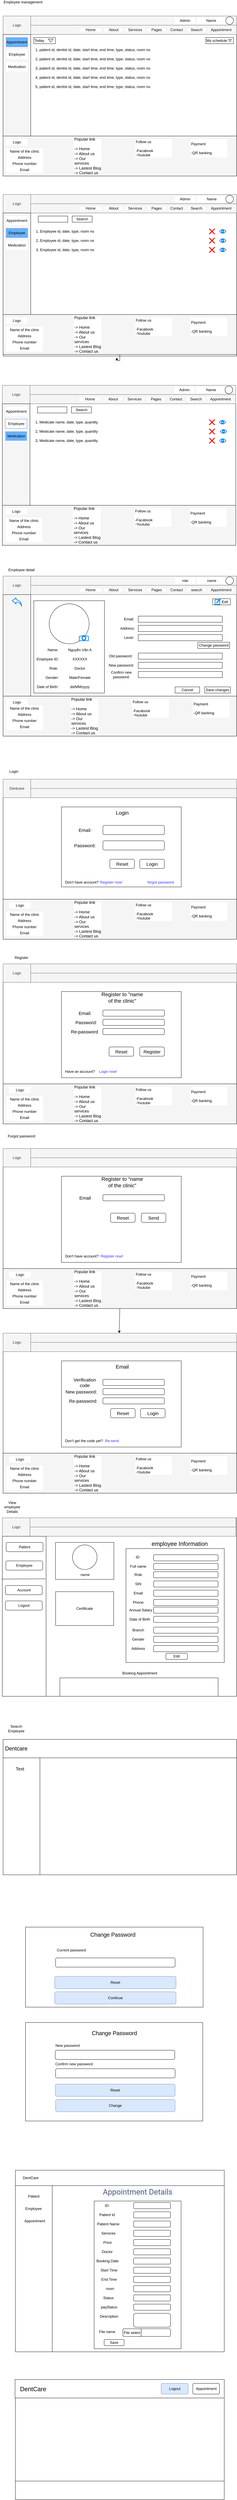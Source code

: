 <mxfile version="24.5.3" type="device">
  <diagram name="Page-1" id="k0tu-8JoDi0TnRKVN1S2">
    <mxGraphModel dx="1260" dy="745" grid="1" gridSize="10" guides="1" tooltips="1" connect="1" arrows="1" fold="1" page="1" pageScale="1" pageWidth="850" pageHeight="1100" math="0" shadow="0">
      <root>
        <mxCell id="0" />
        <mxCell id="1" parent="0" />
        <mxCell id="kaYRoUPyHofxfCsmNQoP-1" value="" style="rounded=0;whiteSpace=wrap;html=1;" parent="1" vertex="1">
          <mxGeometry x="40" y="80" width="760" height="520" as="geometry" />
        </mxCell>
        <mxCell id="kaYRoUPyHofxfCsmNQoP-2" value="" style="rounded=0;whiteSpace=wrap;html=1;strokeColor=default;fillColor=#f5f5f5;fontColor=#333333;" parent="1" vertex="1">
          <mxGeometry x="40" y="470" width="760" height="130" as="geometry" />
        </mxCell>
        <mxCell id="kaYRoUPyHofxfCsmNQoP-3" value="header" style="rounded=0;whiteSpace=wrap;html=1;strokeColor=none;fillColor=#f5f5f5;fontColor=#333333;align=center;" parent="1" vertex="1">
          <mxGeometry x="40" y="80" width="760" height="60" as="geometry" />
        </mxCell>
        <mxCell id="kaYRoUPyHofxfCsmNQoP-4" value="Employee management" style="rounded=0;whiteSpace=wrap;html=1;strokeColor=none;" parent="1" vertex="1">
          <mxGeometry x="30" y="30" width="150" height="10" as="geometry" />
        </mxCell>
        <mxCell id="kaYRoUPyHofxfCsmNQoP-5" value="Logo" style="rounded=0;whiteSpace=wrap;html=1;strokeColor=#666666;fillColor=#f5f5f5;fontColor=#333333;" parent="1" vertex="1">
          <mxGeometry x="40" y="80" width="90" height="60" as="geometry" />
        </mxCell>
        <mxCell id="kaYRoUPyHofxfCsmNQoP-6" value="" style="rounded=0;whiteSpace=wrap;html=1;strokeColor=#666666;fillColor=#f5f5f5;fontColor=#333333;" parent="1" vertex="1">
          <mxGeometry x="130" y="80" width="670" height="30" as="geometry" />
        </mxCell>
        <mxCell id="kaYRoUPyHofxfCsmNQoP-7" value="" style="rounded=0;whiteSpace=wrap;html=1;fillColor=#f5f5f5;fontColor=#333333;strokeColor=#666666;" parent="1" vertex="1">
          <mxGeometry x="130" y="110" width="670" height="30" as="geometry" />
        </mxCell>
        <mxCell id="kaYRoUPyHofxfCsmNQoP-8" value="Name" style="rounded=0;whiteSpace=wrap;html=1;strokeColor=none;" parent="1" vertex="1">
          <mxGeometry x="670" y="85" width="95" height="20" as="geometry" />
        </mxCell>
        <mxCell id="kaYRoUPyHofxfCsmNQoP-11" value="Appointment" style="rounded=0;whiteSpace=wrap;html=1;strokeColor=none;" parent="1" vertex="1">
          <mxGeometry x="710" y="120" width="80" height="10" as="geometry" />
        </mxCell>
        <mxCell id="kaYRoUPyHofxfCsmNQoP-12" value="Search" style="rounded=0;whiteSpace=wrap;html=1;strokeColor=none;" parent="1" vertex="1">
          <mxGeometry x="640" y="120" width="60" height="10" as="geometry" />
        </mxCell>
        <mxCell id="kaYRoUPyHofxfCsmNQoP-14" value="Home" style="rounded=0;whiteSpace=wrap;html=1;strokeColor=none;" parent="1" vertex="1">
          <mxGeometry x="290" y="120" width="70" height="10" as="geometry" />
        </mxCell>
        <mxCell id="kaYRoUPyHofxfCsmNQoP-15" value="About" style="rounded=0;whiteSpace=wrap;html=1;strokeColor=none;" parent="1" vertex="1">
          <mxGeometry x="370" y="120" width="60" height="10" as="geometry" />
        </mxCell>
        <mxCell id="kaYRoUPyHofxfCsmNQoP-16" value="Services" style="rounded=0;whiteSpace=wrap;html=1;strokeColor=none;" parent="1" vertex="1">
          <mxGeometry x="440" y="120" width="60" height="10" as="geometry" />
        </mxCell>
        <mxCell id="kaYRoUPyHofxfCsmNQoP-17" value="Pages" style="rounded=0;whiteSpace=wrap;html=1;strokeColor=none;" parent="1" vertex="1">
          <mxGeometry x="510" y="120" width="60" height="10" as="geometry" />
        </mxCell>
        <mxCell id="kaYRoUPyHofxfCsmNQoP-18" value="Contact" style="rounded=0;whiteSpace=wrap;html=1;strokeColor=none;" parent="1" vertex="1">
          <mxGeometry x="580" y="120" width="50" height="10" as="geometry" />
        </mxCell>
        <mxCell id="kaYRoUPyHofxfCsmNQoP-20" value="" style="ellipse;whiteSpace=wrap;html=1;aspect=fixed;" parent="1" vertex="1">
          <mxGeometry x="765" y="82.5" width="25" height="25" as="geometry" />
        </mxCell>
        <mxCell id="kaYRoUPyHofxfCsmNQoP-21" value="Logo" style="rounded=0;whiteSpace=wrap;html=1;strokeColor=none;" parent="1" vertex="1">
          <mxGeometry x="50" y="480" width="70" height="20" as="geometry" />
        </mxCell>
        <mxCell id="kaYRoUPyHofxfCsmNQoP-22" value="" style="rounded=0;whiteSpace=wrap;html=1;fillColor=#f5f5f5;fontColor=#333333;strokeColor=default;" parent="1" vertex="1">
          <mxGeometry x="40" y="140" width="90" height="330" as="geometry" />
        </mxCell>
        <mxCell id="kaYRoUPyHofxfCsmNQoP-23" value="Appointment" style="rounded=0;whiteSpace=wrap;html=1;strokeColor=#6c8ebf;fillColor=#66B2FF;" parent="1" vertex="1">
          <mxGeometry x="50" y="150" width="70" height="30" as="geometry" />
        </mxCell>
        <mxCell id="kaYRoUPyHofxfCsmNQoP-24" value="Employee" style="rounded=0;whiteSpace=wrap;html=1;strokeColor=none;" parent="1" vertex="1">
          <mxGeometry x="50" y="190" width="70" height="30" as="geometry" />
        </mxCell>
        <mxCell id="kaYRoUPyHofxfCsmNQoP-25" value="Medication" style="rounded=0;whiteSpace=wrap;html=1;strokeColor=none;" parent="1" vertex="1">
          <mxGeometry x="50" y="230" width="70" height="30" as="geometry" />
        </mxCell>
        <mxCell id="kaYRoUPyHofxfCsmNQoP-27" value="Admin" style="rounded=0;whiteSpace=wrap;html=1;strokeColor=none;" parent="1" vertex="1">
          <mxGeometry x="600" y="85" width="65" height="20" as="geometry" />
        </mxCell>
        <mxCell id="kaYRoUPyHofxfCsmNQoP-30" value="" style="rounded=0;whiteSpace=wrap;html=1;" parent="1" vertex="1">
          <mxGeometry x="40" y="1900" width="760" height="520" as="geometry" />
        </mxCell>
        <mxCell id="kaYRoUPyHofxfCsmNQoP-31" value="" style="rounded=0;whiteSpace=wrap;html=1;strokeColor=default;fillColor=#f5f5f5;fontColor=#333333;" parent="1" vertex="1">
          <mxGeometry x="40" y="2290" width="760" height="130" as="geometry" />
        </mxCell>
        <mxCell id="kaYRoUPyHofxfCsmNQoP-32" value="header" style="rounded=0;whiteSpace=wrap;html=1;strokeColor=none;fillColor=#f5f5f5;fontColor=#333333;align=center;" parent="1" vertex="1">
          <mxGeometry x="40" y="1900" width="760" height="60" as="geometry" />
        </mxCell>
        <mxCell id="kaYRoUPyHofxfCsmNQoP-33" value="Logo" style="rounded=0;whiteSpace=wrap;html=1;strokeColor=#666666;fillColor=#f5f5f5;fontColor=#333333;" parent="1" vertex="1">
          <mxGeometry x="40" y="1900" width="90" height="60" as="geometry" />
        </mxCell>
        <mxCell id="kaYRoUPyHofxfCsmNQoP-34" value="" style="rounded=0;whiteSpace=wrap;html=1;strokeColor=#666666;fillColor=#f5f5f5;fontColor=#333333;" parent="1" vertex="1">
          <mxGeometry x="130" y="1900" width="670" height="30" as="geometry" />
        </mxCell>
        <mxCell id="kaYRoUPyHofxfCsmNQoP-35" value="" style="rounded=0;whiteSpace=wrap;html=1;fillColor=#f5f5f5;fontColor=#333333;strokeColor=#666666;" parent="1" vertex="1">
          <mxGeometry x="130" y="1930" width="670" height="30" as="geometry" />
        </mxCell>
        <mxCell id="kaYRoUPyHofxfCsmNQoP-36" value="&amp;nbsp;name" style="rounded=0;whiteSpace=wrap;html=1;strokeColor=none;" parent="1" vertex="1">
          <mxGeometry x="670" y="1905" width="95" height="20" as="geometry" />
        </mxCell>
        <mxCell id="kaYRoUPyHofxfCsmNQoP-37" value="Appointment" style="rounded=0;whiteSpace=wrap;html=1;strokeColor=none;" parent="1" vertex="1">
          <mxGeometry x="710" y="1940" width="80" height="10" as="geometry" />
        </mxCell>
        <mxCell id="kaYRoUPyHofxfCsmNQoP-38" value="search" style="rounded=0;whiteSpace=wrap;html=1;strokeColor=none;" parent="1" vertex="1">
          <mxGeometry x="640" y="1940" width="60" height="10" as="geometry" />
        </mxCell>
        <mxCell id="kaYRoUPyHofxfCsmNQoP-39" value="Home" style="rounded=0;whiteSpace=wrap;html=1;strokeColor=none;" parent="1" vertex="1">
          <mxGeometry x="290" y="1940" width="70" height="10" as="geometry" />
        </mxCell>
        <mxCell id="kaYRoUPyHofxfCsmNQoP-40" value="About" style="rounded=0;whiteSpace=wrap;html=1;strokeColor=none;" parent="1" vertex="1">
          <mxGeometry x="370" y="1940" width="60" height="10" as="geometry" />
        </mxCell>
        <mxCell id="kaYRoUPyHofxfCsmNQoP-41" value="Services" style="rounded=0;whiteSpace=wrap;html=1;strokeColor=none;" parent="1" vertex="1">
          <mxGeometry x="440" y="1940" width="60" height="10" as="geometry" />
        </mxCell>
        <mxCell id="kaYRoUPyHofxfCsmNQoP-42" value="Pages" style="rounded=0;whiteSpace=wrap;html=1;strokeColor=none;" parent="1" vertex="1">
          <mxGeometry x="510" y="1940" width="60" height="10" as="geometry" />
        </mxCell>
        <mxCell id="kaYRoUPyHofxfCsmNQoP-43" value="Contact" style="rounded=0;whiteSpace=wrap;html=1;strokeColor=none;" parent="1" vertex="1">
          <mxGeometry x="580" y="1940" width="50" height="10" as="geometry" />
        </mxCell>
        <mxCell id="kaYRoUPyHofxfCsmNQoP-44" value="" style="ellipse;whiteSpace=wrap;html=1;aspect=fixed;" parent="1" vertex="1">
          <mxGeometry x="765" y="1902.5" width="25" height="25" as="geometry" />
        </mxCell>
        <mxCell id="kaYRoUPyHofxfCsmNQoP-45" value="Logo" style="rounded=0;whiteSpace=wrap;html=1;strokeColor=none;" parent="1" vertex="1">
          <mxGeometry x="50" y="2300" width="70" height="20" as="geometry" />
        </mxCell>
        <mxCell id="kaYRoUPyHofxfCsmNQoP-46" value="" style="rounded=0;whiteSpace=wrap;html=1;fillColor=#f5f5f5;fontColor=#333333;strokeColor=default;" parent="1" vertex="1">
          <mxGeometry x="40" y="1960" width="90" height="330" as="geometry" />
        </mxCell>
        <mxCell id="kaYRoUPyHofxfCsmNQoP-50" value="role" style="rounded=0;whiteSpace=wrap;html=1;strokeColor=none;" parent="1" vertex="1">
          <mxGeometry x="600" y="1905" width="65" height="20" as="geometry" />
        </mxCell>
        <mxCell id="kaYRoUPyHofxfCsmNQoP-51" value="" style="rounded=0;whiteSpace=wrap;html=1;" parent="1" vertex="1">
          <mxGeometry x="140" y="1980" width="230" height="300" as="geometry" />
        </mxCell>
        <mxCell id="kaYRoUPyHofxfCsmNQoP-52" value="" style="ellipse;whiteSpace=wrap;html=1;aspect=fixed;" parent="1" vertex="1">
          <mxGeometry x="190" y="1990" width="130" height="130" as="geometry" />
        </mxCell>
        <mxCell id="kaYRoUPyHofxfCsmNQoP-53" value="Name:" style="rounded=0;whiteSpace=wrap;html=1;strokeColor=none;" parent="1" vertex="1">
          <mxGeometry x="180" y="2130" width="45" height="20" as="geometry" />
        </mxCell>
        <mxCell id="kaYRoUPyHofxfCsmNQoP-54" value="Employee ID:" style="rounded=0;whiteSpace=wrap;html=1;strokeColor=none;" parent="1" vertex="1">
          <mxGeometry x="145" y="2160" width="80" height="20" as="geometry" />
        </mxCell>
        <mxCell id="kaYRoUPyHofxfCsmNQoP-55" value="Role:" style="rounded=0;whiteSpace=wrap;html=1;strokeColor=none;" parent="1" vertex="1">
          <mxGeometry x="185" y="2190" width="40" height="20" as="geometry" />
        </mxCell>
        <mxCell id="kaYRoUPyHofxfCsmNQoP-56" value="Gender:" style="rounded=0;whiteSpace=wrap;html=1;strokeColor=none;" parent="1" vertex="1">
          <mxGeometry x="175" y="2220" width="50" height="20" as="geometry" />
        </mxCell>
        <mxCell id="kaYRoUPyHofxfCsmNQoP-57" value="Date of Birth:" style="rounded=0;whiteSpace=wrap;html=1;strokeColor=none;" parent="1" vertex="1">
          <mxGeometry x="145" y="2250" width="80" height="20" as="geometry" />
        </mxCell>
        <mxCell id="kaYRoUPyHofxfCsmNQoP-58" value="Nguyễn Văn A" style="rounded=0;whiteSpace=wrap;html=1;strokeColor=none;" parent="1" vertex="1">
          <mxGeometry x="230" y="2130" width="120" height="20" as="geometry" />
        </mxCell>
        <mxCell id="kaYRoUPyHofxfCsmNQoP-59" value="XXXXXX" style="rounded=0;whiteSpace=wrap;html=1;strokeColor=none;" parent="1" vertex="1">
          <mxGeometry x="230" y="2160" width="120" height="20" as="geometry" />
        </mxCell>
        <mxCell id="kaYRoUPyHofxfCsmNQoP-60" value="Doctor" style="rounded=0;whiteSpace=wrap;html=1;strokeColor=none;" parent="1" vertex="1">
          <mxGeometry x="230" y="2190" width="120" height="20" as="geometry" />
        </mxCell>
        <mxCell id="kaYRoUPyHofxfCsmNQoP-61" value="Male/Female" style="rounded=0;whiteSpace=wrap;html=1;strokeColor=none;" parent="1" vertex="1">
          <mxGeometry x="230" y="2220" width="120" height="20" as="geometry" />
        </mxCell>
        <mxCell id="kaYRoUPyHofxfCsmNQoP-62" value="dd/MM/yyyy" style="rounded=0;whiteSpace=wrap;html=1;strokeColor=none;" parent="1" vertex="1">
          <mxGeometry x="230" y="2250" width="120" height="20" as="geometry" />
        </mxCell>
        <mxCell id="kaYRoUPyHofxfCsmNQoP-69" value="" style="rounded=0;whiteSpace=wrap;html=1;" parent="1" vertex="1">
          <mxGeometry x="480" y="2030" width="273.62" height="20" as="geometry" />
        </mxCell>
        <mxCell id="kaYRoUPyHofxfCsmNQoP-70" value="" style="rounded=0;whiteSpace=wrap;html=1;" parent="1" vertex="1">
          <mxGeometry x="480" y="2060" width="273.62" height="20" as="geometry" />
        </mxCell>
        <mxCell id="kaYRoUPyHofxfCsmNQoP-71" value="" style="rounded=0;whiteSpace=wrap;html=1;" parent="1" vertex="1">
          <mxGeometry x="480" y="2090" width="273.62" height="20" as="geometry" />
        </mxCell>
        <mxCell id="kaYRoUPyHofxfCsmNQoP-72" value="Change password" style="rounded=0;whiteSpace=wrap;html=1;" parent="1" vertex="1">
          <mxGeometry x="673.88" y="2115" width="103.62" height="20" as="geometry" />
        </mxCell>
        <mxCell id="kaYRoUPyHofxfCsmNQoP-74" value="Save changes" style="rounded=0;whiteSpace=wrap;html=1;" parent="1" vertex="1">
          <mxGeometry x="696.38" y="2260" width="83.62" height="20" as="geometry" />
        </mxCell>
        <mxCell id="kaYRoUPyHofxfCsmNQoP-75" value="Cancel" style="rounded=0;whiteSpace=wrap;html=1;rotation=0;gradientColor=none;" parent="1" vertex="1">
          <mxGeometry x="600" y="2260" width="80" height="20" as="geometry" />
        </mxCell>
        <mxCell id="kaYRoUPyHofxfCsmNQoP-76" value="Email:" style="rounded=0;whiteSpace=wrap;html=1;strokeColor=none;" parent="1" vertex="1">
          <mxGeometry x="430" y="2030" width="40" height="20" as="geometry" />
        </mxCell>
        <mxCell id="kaYRoUPyHofxfCsmNQoP-77" value="Address:" style="rounded=0;whiteSpace=wrap;html=1;strokeColor=none;" parent="1" vertex="1">
          <mxGeometry x="420" y="2060" width="50" height="20" as="geometry" />
        </mxCell>
        <mxCell id="kaYRoUPyHofxfCsmNQoP-78" value="Level:" style="rounded=0;whiteSpace=wrap;html=1;strokeColor=none;" parent="1" vertex="1">
          <mxGeometry x="430" y="2090" width="40" height="20" as="geometry" />
        </mxCell>
        <mxCell id="kaYRoUPyHofxfCsmNQoP-84" value="Edit&amp;nbsp;&amp;nbsp;" style="rounded=0;whiteSpace=wrap;html=1;align=right;" parent="1" vertex="1">
          <mxGeometry x="722.5" y="1973.5" width="57.5" height="20" as="geometry" />
        </mxCell>
        <mxCell id="kaYRoUPyHofxfCsmNQoP-85" value="" style="html=1;verticalLabelPosition=bottom;align=center;labelBackgroundColor=#ffffff;verticalAlign=top;strokeWidth=2;strokeColor=#0080F0;shadow=0;dashed=0;shape=mxgraph.ios7.icons.edit;fontSize=12;" parent="1" vertex="1">
          <mxGeometry x="730" y="1975" width="17" height="17" as="geometry" />
        </mxCell>
        <mxCell id="kaYRoUPyHofxfCsmNQoP-94" value="" style="rounded=0;whiteSpace=wrap;html=1;" parent="1" vertex="1">
          <mxGeometry x="480" y="2180" width="273.62" height="20" as="geometry" />
        </mxCell>
        <mxCell id="kaYRoUPyHofxfCsmNQoP-95" value="New password:" style="rounded=0;whiteSpace=wrap;html=1;strokeColor=none;" parent="1" vertex="1">
          <mxGeometry x="380" y="2180" width="90" height="20" as="geometry" />
        </mxCell>
        <mxCell id="kaYRoUPyHofxfCsmNQoP-99" value="Name of the clinic" style="rounded=0;whiteSpace=wrap;html=1;strokeColor=none;" parent="1" vertex="1">
          <mxGeometry x="50" y="510" width="120" height="20" as="geometry" />
        </mxCell>
        <mxCell id="kaYRoUPyHofxfCsmNQoP-100" value="Address" style="rounded=0;whiteSpace=wrap;html=1;strokeColor=none;" parent="1" vertex="1">
          <mxGeometry x="50" y="530" width="120" height="20" as="geometry" />
        </mxCell>
        <mxCell id="kaYRoUPyHofxfCsmNQoP-101" value="Phone number" style="rounded=0;whiteSpace=wrap;html=1;strokeColor=none;" parent="1" vertex="1">
          <mxGeometry x="50" y="550" width="120" height="20" as="geometry" />
        </mxCell>
        <mxCell id="kaYRoUPyHofxfCsmNQoP-102" value="Email" style="rounded=0;whiteSpace=wrap;html=1;strokeColor=none;" parent="1" vertex="1">
          <mxGeometry x="50" y="570" width="120" height="20" as="geometry" />
        </mxCell>
        <mxCell id="kaYRoUPyHofxfCsmNQoP-104" value="Name of the clinic" style="rounded=0;whiteSpace=wrap;html=1;strokeColor=none;" parent="1" vertex="1">
          <mxGeometry x="50" y="2320" width="120" height="20" as="geometry" />
        </mxCell>
        <mxCell id="kaYRoUPyHofxfCsmNQoP-105" value="Address" style="rounded=0;whiteSpace=wrap;html=1;strokeColor=none;" parent="1" vertex="1">
          <mxGeometry x="50" y="2340" width="120" height="20" as="geometry" />
        </mxCell>
        <mxCell id="kaYRoUPyHofxfCsmNQoP-106" value="Phone number" style="rounded=0;whiteSpace=wrap;html=1;strokeColor=none;" parent="1" vertex="1">
          <mxGeometry x="50" y="2360" width="120" height="20" as="geometry" />
        </mxCell>
        <mxCell id="kaYRoUPyHofxfCsmNQoP-107" value="Email" style="rounded=0;whiteSpace=wrap;html=1;strokeColor=none;" parent="1" vertex="1">
          <mxGeometry x="50" y="2380" width="120" height="20" as="geometry" />
        </mxCell>
        <mxCell id="kaYRoUPyHofxfCsmNQoP-108" value="&lt;font style=&quot;font-size: 13px;&quot;&gt;Popular link&lt;/font&gt;&lt;div style=&quot;font-size: 13px;&quot;&gt;&lt;br&gt;&lt;div&gt;-&amp;gt; Home&lt;/div&gt;&lt;div&gt;-&amp;gt; About us&lt;/div&gt;&lt;div&gt;-&amp;gt; Our services&lt;/div&gt;&lt;div&gt;-&amp;gt; Lastest Blog&lt;/div&gt;&lt;div&gt;-&amp;gt; Contact us&lt;/div&gt;&lt;/div&gt;" style="rounded=0;whiteSpace=wrap;html=1;align=left;strokeColor=none;" parent="1" vertex="1">
          <mxGeometry x="270" y="480" width="90" height="110" as="geometry" />
        </mxCell>
        <mxCell id="kaYRoUPyHofxfCsmNQoP-109" value="Follow us&lt;div&gt;&lt;br&gt;&lt;/div&gt;&lt;div&gt;-Facabook&lt;/div&gt;&lt;div&gt;-Youtube&lt;/div&gt;" style="rounded=0;whiteSpace=wrap;html=1;align=left;strokeColor=none;" parent="1" vertex="1">
          <mxGeometry x="470" y="480" width="120" height="60" as="geometry" />
        </mxCell>
        <mxCell id="kaYRoUPyHofxfCsmNQoP-110" value="Payment&lt;div&gt;&lt;br&gt;&lt;/div&gt;&lt;div&gt;-QR banking&lt;/div&gt;" style="rounded=0;whiteSpace=wrap;html=1;align=left;strokeColor=none;" parent="1" vertex="1">
          <mxGeometry x="650" y="480" width="120" height="60" as="geometry" />
        </mxCell>
        <mxCell id="kaYRoUPyHofxfCsmNQoP-111" value="" style="html=1;verticalLabelPosition=bottom;align=center;labelBackgroundColor=#ffffff;verticalAlign=top;strokeWidth=2;strokeColor=#0080F0;shadow=0;dashed=0;shape=mxgraph.ios7.icons.camera;" parent="1" vertex="1">
          <mxGeometry x="288" y="2092.6" width="30" height="17.4" as="geometry" />
        </mxCell>
        <mxCell id="kaYRoUPyHofxfCsmNQoP-116" value="&lt;font style=&quot;font-size: 13px;&quot;&gt;Popular link&lt;/font&gt;&lt;div style=&quot;font-size: 13px;&quot;&gt;&lt;br&gt;&lt;div&gt;-&amp;gt; Home&lt;/div&gt;&lt;div&gt;-&amp;gt; About us&lt;/div&gt;&lt;div&gt;-&amp;gt; Our services&lt;/div&gt;&lt;div&gt;-&amp;gt; Lastest Blog&lt;/div&gt;&lt;div&gt;-&amp;gt; Contact us&lt;/div&gt;&lt;/div&gt;" style="rounded=0;whiteSpace=wrap;html=1;align=left;strokeColor=none;" parent="1" vertex="1">
          <mxGeometry x="260" y="2300" width="90" height="110" as="geometry" />
        </mxCell>
        <mxCell id="kaYRoUPyHofxfCsmNQoP-117" value="Follow us&lt;div&gt;&lt;br&gt;&lt;/div&gt;&lt;div&gt;-Facabook&lt;/div&gt;&lt;div&gt;-Youtube&lt;/div&gt;" style="rounded=0;whiteSpace=wrap;html=1;align=left;strokeColor=none;" parent="1" vertex="1">
          <mxGeometry x="460" y="2300" width="120" height="60" as="geometry" />
        </mxCell>
        <mxCell id="kaYRoUPyHofxfCsmNQoP-118" value="Payment&lt;div&gt;&lt;br&gt;&lt;/div&gt;&lt;div&gt;-QR banking&lt;/div&gt;" style="rounded=0;whiteSpace=wrap;html=1;align=left;strokeColor=none;" parent="1" vertex="1">
          <mxGeometry x="657.5" y="2300" width="120" height="60" as="geometry" />
        </mxCell>
        <mxCell id="kaYRoUPyHofxfCsmNQoP-119" value="" style="html=1;verticalLabelPosition=bottom;align=center;labelBackgroundColor=#ffffff;verticalAlign=top;strokeWidth=2;strokeColor=#0080F0;shadow=0;dashed=0;shape=mxgraph.ios7.icons.back;" parent="1" vertex="1">
          <mxGeometry x="70" y="1970.75" width="30" height="25.5" as="geometry" />
        </mxCell>
        <mxCell id="1xwqfClV_x3DvjiMqpP7-1" value="" style="rounded=0;whiteSpace=wrap;html=1;" parent="1" vertex="1">
          <mxGeometry x="40" y="665" width="760" height="520" as="geometry" />
        </mxCell>
        <mxCell id="AFomazYn1L_GfGO_aapF-146" style="edgeStyle=orthogonalEdgeStyle;rounded=0;orthogonalLoop=1;jettySize=auto;html=1;" parent="1" source="1xwqfClV_x3DvjiMqpP7-2" edge="1">
          <mxGeometry relative="1" as="geometry">
            <mxPoint x="410" y="1190" as="targetPoint" />
          </mxGeometry>
        </mxCell>
        <mxCell id="1xwqfClV_x3DvjiMqpP7-2" value="" style="rounded=0;whiteSpace=wrap;html=1;strokeColor=default;fillColor=#f5f5f5;fontColor=#333333;" parent="1" vertex="1">
          <mxGeometry x="40" y="1050" width="760" height="130" as="geometry" />
        </mxCell>
        <mxCell id="1xwqfClV_x3DvjiMqpP7-3" value="header" style="rounded=0;whiteSpace=wrap;html=1;strokeColor=none;fillColor=#f5f5f5;fontColor=#333333;align=center;" parent="1" vertex="1">
          <mxGeometry x="40" y="660" width="760" height="60" as="geometry" />
        </mxCell>
        <mxCell id="1xwqfClV_x3DvjiMqpP7-4" value="Logo" style="rounded=0;whiteSpace=wrap;html=1;strokeColor=#666666;fillColor=#f5f5f5;fontColor=#333333;" parent="1" vertex="1">
          <mxGeometry x="40" y="660" width="90" height="60" as="geometry" />
        </mxCell>
        <mxCell id="1xwqfClV_x3DvjiMqpP7-5" value="" style="rounded=0;whiteSpace=wrap;html=1;strokeColor=#666666;fillColor=#f5f5f5;fontColor=#333333;" parent="1" vertex="1">
          <mxGeometry x="130" y="660" width="670" height="30" as="geometry" />
        </mxCell>
        <mxCell id="1xwqfClV_x3DvjiMqpP7-6" value="" style="rounded=0;whiteSpace=wrap;html=1;fillColor=#f5f5f5;fontColor=#333333;strokeColor=#666666;" parent="1" vertex="1">
          <mxGeometry x="130" y="690" width="670" height="30" as="geometry" />
        </mxCell>
        <mxCell id="1xwqfClV_x3DvjiMqpP7-7" value="&amp;nbsp;Name" style="rounded=0;whiteSpace=wrap;html=1;strokeColor=none;" parent="1" vertex="1">
          <mxGeometry x="670" y="665" width="95" height="20" as="geometry" />
        </mxCell>
        <mxCell id="1xwqfClV_x3DvjiMqpP7-8" value="Appointment" style="rounded=0;whiteSpace=wrap;html=1;strokeColor=none;" parent="1" vertex="1">
          <mxGeometry x="710" y="700" width="80" height="10" as="geometry" />
        </mxCell>
        <mxCell id="1xwqfClV_x3DvjiMqpP7-9" value="Search" style="rounded=0;whiteSpace=wrap;html=1;strokeColor=none;" parent="1" vertex="1">
          <mxGeometry x="640" y="700" width="60" height="10" as="geometry" />
        </mxCell>
        <mxCell id="1xwqfClV_x3DvjiMqpP7-10" value="Home" style="rounded=0;whiteSpace=wrap;html=1;strokeColor=none;" parent="1" vertex="1">
          <mxGeometry x="290" y="700" width="70" height="10" as="geometry" />
        </mxCell>
        <mxCell id="1xwqfClV_x3DvjiMqpP7-11" value="About" style="rounded=0;whiteSpace=wrap;html=1;strokeColor=none;" parent="1" vertex="1">
          <mxGeometry x="370" y="700" width="60" height="10" as="geometry" />
        </mxCell>
        <mxCell id="1xwqfClV_x3DvjiMqpP7-12" value="Services" style="rounded=0;whiteSpace=wrap;html=1;strokeColor=none;" parent="1" vertex="1">
          <mxGeometry x="440" y="700" width="60" height="10" as="geometry" />
        </mxCell>
        <mxCell id="1xwqfClV_x3DvjiMqpP7-13" value="Pages" style="rounded=0;whiteSpace=wrap;html=1;strokeColor=none;" parent="1" vertex="1">
          <mxGeometry x="510" y="700" width="60" height="10" as="geometry" />
        </mxCell>
        <mxCell id="1xwqfClV_x3DvjiMqpP7-14" value="Contact" style="rounded=0;whiteSpace=wrap;html=1;strokeColor=none;" parent="1" vertex="1">
          <mxGeometry x="580" y="700" width="50" height="10" as="geometry" />
        </mxCell>
        <mxCell id="1xwqfClV_x3DvjiMqpP7-15" value="" style="ellipse;whiteSpace=wrap;html=1;aspect=fixed;" parent="1" vertex="1">
          <mxGeometry x="765" y="662.5" width="25" height="25" as="geometry" />
        </mxCell>
        <mxCell id="1xwqfClV_x3DvjiMqpP7-16" value="Logo" style="rounded=0;whiteSpace=wrap;html=1;strokeColor=none;" parent="1" vertex="1">
          <mxGeometry x="50" y="1060" width="70" height="20" as="geometry" />
        </mxCell>
        <mxCell id="1xwqfClV_x3DvjiMqpP7-17" value="" style="rounded=0;whiteSpace=wrap;html=1;fillColor=#f5f5f5;fontColor=#333333;strokeColor=default;" parent="1" vertex="1">
          <mxGeometry x="40" y="720" width="90" height="330" as="geometry" />
        </mxCell>
        <mxCell id="1xwqfClV_x3DvjiMqpP7-18" value="Appointment" style="rounded=0;whiteSpace=wrap;html=1;strokeColor=none;" parent="1" vertex="1">
          <mxGeometry x="50" y="730" width="70" height="30" as="geometry" />
        </mxCell>
        <mxCell id="1xwqfClV_x3DvjiMqpP7-19" value="Employee" style="rounded=0;whiteSpace=wrap;html=1;strokeColor=#6c8ebf;fillColor=#66B2FF;" parent="1" vertex="1">
          <mxGeometry x="50" y="770" width="70" height="30" as="geometry" />
        </mxCell>
        <mxCell id="1xwqfClV_x3DvjiMqpP7-20" value="Medication" style="rounded=0;whiteSpace=wrap;html=1;strokeColor=none;" parent="1" vertex="1">
          <mxGeometry x="50" y="810" width="70" height="30" as="geometry" />
        </mxCell>
        <mxCell id="1xwqfClV_x3DvjiMqpP7-21" value="Admin" style="rounded=0;whiteSpace=wrap;html=1;strokeColor=none;" parent="1" vertex="1">
          <mxGeometry x="600" y="665" width="65" height="20" as="geometry" />
        </mxCell>
        <mxCell id="1xwqfClV_x3DvjiMqpP7-22" value="Name of the clinic" style="rounded=0;whiteSpace=wrap;html=1;strokeColor=none;" parent="1" vertex="1">
          <mxGeometry x="50" y="1090" width="120" height="20" as="geometry" />
        </mxCell>
        <mxCell id="1xwqfClV_x3DvjiMqpP7-23" value="Address" style="rounded=0;whiteSpace=wrap;html=1;strokeColor=none;" parent="1" vertex="1">
          <mxGeometry x="50" y="1110" width="120" height="20" as="geometry" />
        </mxCell>
        <mxCell id="1xwqfClV_x3DvjiMqpP7-24" value="Phone number" style="rounded=0;whiteSpace=wrap;html=1;strokeColor=none;" parent="1" vertex="1">
          <mxGeometry x="50" y="1130" width="120" height="20" as="geometry" />
        </mxCell>
        <mxCell id="1xwqfClV_x3DvjiMqpP7-25" value="Email" style="rounded=0;whiteSpace=wrap;html=1;strokeColor=none;" parent="1" vertex="1">
          <mxGeometry x="50" y="1150" width="120" height="20" as="geometry" />
        </mxCell>
        <mxCell id="1xwqfClV_x3DvjiMqpP7-26" value="&lt;font style=&quot;font-size: 13px;&quot;&gt;Popular link&lt;/font&gt;&lt;div style=&quot;font-size: 13px;&quot;&gt;&lt;br&gt;&lt;div&gt;-&amp;gt; Home&lt;/div&gt;&lt;div&gt;-&amp;gt; About us&lt;/div&gt;&lt;div&gt;-&amp;gt; Our services&lt;/div&gt;&lt;div&gt;-&amp;gt; Lastest Blog&lt;/div&gt;&lt;div&gt;-&amp;gt; Contact us&lt;/div&gt;&lt;/div&gt;" style="rounded=0;whiteSpace=wrap;html=1;align=left;strokeColor=none;" parent="1" vertex="1">
          <mxGeometry x="270" y="1060" width="90" height="110" as="geometry" />
        </mxCell>
        <mxCell id="1xwqfClV_x3DvjiMqpP7-27" value="Follow us&lt;div&gt;&lt;br&gt;&lt;/div&gt;&lt;div&gt;-Facabook&lt;/div&gt;&lt;div&gt;-Youtube&lt;/div&gt;" style="rounded=0;whiteSpace=wrap;html=1;align=left;strokeColor=none;" parent="1" vertex="1">
          <mxGeometry x="470" y="1060" width="120" height="60" as="geometry" />
        </mxCell>
        <mxCell id="1xwqfClV_x3DvjiMqpP7-28" value="Payment&lt;div&gt;&lt;br&gt;&lt;/div&gt;&lt;div&gt;-QR banking&lt;/div&gt;" style="rounded=0;whiteSpace=wrap;html=1;align=left;strokeColor=none;" parent="1" vertex="1">
          <mxGeometry x="650" y="1060" width="120" height="60" as="geometry" />
        </mxCell>
        <mxCell id="F-968YT1H_lC1eH4sWaF-1" value="Today" style="rounded=0;whiteSpace=wrap;html=1;align=left;" parent="1" vertex="1">
          <mxGeometry x="140" y="150" width="70" height="20" as="geometry" />
        </mxCell>
        <mxCell id="F-968YT1H_lC1eH4sWaF-2" value="" style="triangle;whiteSpace=wrap;html=1;rotation=90;" parent="1" vertex="1">
          <mxGeometry x="190" y="151.88" width="10" height="16.25" as="geometry" />
        </mxCell>
        <mxCell id="F-968YT1H_lC1eH4sWaF-3" value="1, patient id, dentist id, date, start time, end time, type, status, room no" style="rounded=0;whiteSpace=wrap;html=1;align=left;strokeColor=none;" parent="1" vertex="1">
          <mxGeometry x="142.5" y="180" width="627.5" height="20" as="geometry" />
        </mxCell>
        <mxCell id="F-968YT1H_lC1eH4sWaF-4" value="2, patient id, dentist id, date, start time, end time, type, status, room no" style="rounded=0;whiteSpace=wrap;html=1;align=left;strokeColor=none;" parent="1" vertex="1">
          <mxGeometry x="142.5" y="210" width="627.5" height="20" as="geometry" />
        </mxCell>
        <mxCell id="F-968YT1H_lC1eH4sWaF-5" value="3, patient id, dentist id, date, start time, end time, type, status, room no" style="rounded=0;whiteSpace=wrap;html=1;align=left;strokeColor=none;" parent="1" vertex="1">
          <mxGeometry x="142.5" y="240" width="627.5" height="20" as="geometry" />
        </mxCell>
        <mxCell id="F-968YT1H_lC1eH4sWaF-6" value="4, patient id, dentist id, date, start time, end time, type, status, room no" style="rounded=0;whiteSpace=wrap;html=1;align=left;strokeColor=none;" parent="1" vertex="1">
          <mxGeometry x="142.5" y="270" width="627.5" height="20" as="geometry" />
        </mxCell>
        <mxCell id="F-968YT1H_lC1eH4sWaF-7" value="5, patient id, dentist id, date, start time, end time, type, status, room no" style="rounded=0;whiteSpace=wrap;html=1;align=left;strokeColor=none;" parent="1" vertex="1">
          <mxGeometry x="142.5" y="300" width="627.5" height="20" as="geometry" />
        </mxCell>
        <mxCell id="AFomazYn1L_GfGO_aapF-1" value="" style="rounded=0;whiteSpace=wrap;html=1;" parent="1" vertex="1">
          <mxGeometry x="40" y="2560" width="760" height="520" as="geometry" />
        </mxCell>
        <mxCell id="AFomazYn1L_GfGO_aapF-2" value="" style="rounded=0;whiteSpace=wrap;html=1;strokeColor=default;fillColor=#f5f5f5;fontColor=#333333;" parent="1" vertex="1">
          <mxGeometry x="40" y="2950" width="760" height="130" as="geometry" />
        </mxCell>
        <mxCell id="AFomazYn1L_GfGO_aapF-3" value="header" style="rounded=0;whiteSpace=wrap;html=1;strokeColor=none;fillColor=#f5f5f5;fontColor=#333333;align=center;" parent="1" vertex="1">
          <mxGeometry x="40" y="2560" width="760" height="60" as="geometry" />
        </mxCell>
        <mxCell id="AFomazYn1L_GfGO_aapF-4" value="Dentcare" style="rounded=0;whiteSpace=wrap;html=1;strokeColor=#666666;fillColor=#f5f5f5;fontColor=#333333;" parent="1" vertex="1">
          <mxGeometry x="40" y="2560" width="90" height="60" as="geometry" />
        </mxCell>
        <mxCell id="AFomazYn1L_GfGO_aapF-5" value="" style="rounded=0;whiteSpace=wrap;html=1;strokeColor=#666666;fillColor=#f5f5f5;fontColor=#333333;" parent="1" vertex="1">
          <mxGeometry x="130" y="2560" width="670" height="30" as="geometry" />
        </mxCell>
        <mxCell id="AFomazYn1L_GfGO_aapF-6" value="" style="rounded=0;whiteSpace=wrap;html=1;fillColor=#f5f5f5;fontColor=#333333;strokeColor=#666666;" parent="1" vertex="1">
          <mxGeometry x="130" y="2590" width="670" height="30" as="geometry" />
        </mxCell>
        <mxCell id="AFomazYn1L_GfGO_aapF-16" value="Logo" style="rounded=0;whiteSpace=wrap;html=1;strokeColor=none;" parent="1" vertex="1">
          <mxGeometry x="60" y="2960" width="70" height="20" as="geometry" />
        </mxCell>
        <mxCell id="AFomazYn1L_GfGO_aapF-20" value="Login" style="rounded=0;whiteSpace=wrap;html=1;strokeColor=none;" parent="1" vertex="1">
          <mxGeometry x="40" y="2520" width="70" height="30" as="geometry" />
        </mxCell>
        <mxCell id="AFomazYn1L_GfGO_aapF-22" value="Name of the clinic" style="rounded=0;whiteSpace=wrap;html=1;strokeColor=none;" parent="1" vertex="1">
          <mxGeometry x="50" y="2990" width="120" height="20" as="geometry" />
        </mxCell>
        <mxCell id="AFomazYn1L_GfGO_aapF-23" value="Address" style="rounded=0;whiteSpace=wrap;html=1;strokeColor=none;" parent="1" vertex="1">
          <mxGeometry x="50" y="3010" width="120" height="20" as="geometry" />
        </mxCell>
        <mxCell id="AFomazYn1L_GfGO_aapF-24" value="Phone number" style="rounded=0;whiteSpace=wrap;html=1;strokeColor=none;" parent="1" vertex="1">
          <mxGeometry x="50" y="3030" width="120" height="20" as="geometry" />
        </mxCell>
        <mxCell id="AFomazYn1L_GfGO_aapF-25" value="Email" style="rounded=0;whiteSpace=wrap;html=1;strokeColor=none;" parent="1" vertex="1">
          <mxGeometry x="50" y="3050" width="120" height="20" as="geometry" />
        </mxCell>
        <mxCell id="AFomazYn1L_GfGO_aapF-26" value="&lt;font style=&quot;font-size: 13px;&quot;&gt;Popular link&lt;/font&gt;&lt;div style=&quot;font-size: 13px;&quot;&gt;&lt;br&gt;&lt;div&gt;-&amp;gt; Home&lt;/div&gt;&lt;div&gt;-&amp;gt; About us&lt;/div&gt;&lt;div&gt;-&amp;gt; Our services&lt;/div&gt;&lt;div&gt;-&amp;gt; Lastest Blog&lt;/div&gt;&lt;div&gt;-&amp;gt; Contact us&lt;/div&gt;&lt;/div&gt;" style="rounded=0;whiteSpace=wrap;html=1;align=left;strokeColor=none;" parent="1" vertex="1">
          <mxGeometry x="270" y="2960" width="90" height="110" as="geometry" />
        </mxCell>
        <mxCell id="AFomazYn1L_GfGO_aapF-27" value="Follow us&lt;div&gt;&lt;br&gt;&lt;/div&gt;&lt;div&gt;-Facabook&lt;/div&gt;&lt;div&gt;-Youtube&lt;/div&gt;" style="rounded=0;whiteSpace=wrap;html=1;align=left;strokeColor=none;" parent="1" vertex="1">
          <mxGeometry x="470" y="2960" width="120" height="60" as="geometry" />
        </mxCell>
        <mxCell id="AFomazYn1L_GfGO_aapF-28" value="Payment&lt;div&gt;&lt;br&gt;&lt;/div&gt;&lt;div&gt;-QR banking&lt;/div&gt;" style="rounded=0;whiteSpace=wrap;html=1;align=left;strokeColor=none;" parent="1" vertex="1">
          <mxGeometry x="650" y="2960" width="120" height="60" as="geometry" />
        </mxCell>
        <mxCell id="AFomazYn1L_GfGO_aapF-29" value="" style="rounded=0;whiteSpace=wrap;html=1;" parent="1" vertex="1">
          <mxGeometry x="230" y="2650" width="390" height="260" as="geometry" />
        </mxCell>
        <mxCell id="AFomazYn1L_GfGO_aapF-30" value="" style="rounded=1;whiteSpace=wrap;html=1;" parent="1" vertex="1">
          <mxGeometry x="365" y="2710" width="200" height="30" as="geometry" />
        </mxCell>
        <mxCell id="AFomazYn1L_GfGO_aapF-31" value="Email:" style="rounded=0;whiteSpace=wrap;html=1;fontSize=15;strokeColor=none;" parent="1" vertex="1">
          <mxGeometry x="265" y="2710" width="83.75" height="30" as="geometry" />
        </mxCell>
        <mxCell id="AFomazYn1L_GfGO_aapF-32" value="" style="rounded=1;whiteSpace=wrap;html=1;" parent="1" vertex="1">
          <mxGeometry x="365" y="2760" width="200" height="30" as="geometry" />
        </mxCell>
        <mxCell id="AFomazYn1L_GfGO_aapF-34" value="Password:" style="rounded=0;whiteSpace=wrap;html=1;fontSize=15;strokeColor=none;" parent="1" vertex="1">
          <mxGeometry x="265" y="2760" width="82.5" height="30" as="geometry" />
        </mxCell>
        <mxCell id="AFomazYn1L_GfGO_aapF-36" value="Login" style="rounded=0;whiteSpace=wrap;html=1;strokeColor=none;fontSize=17;" parent="1" vertex="1">
          <mxGeometry x="352.5" y="2660" width="150" height="20" as="geometry" />
        </mxCell>
        <mxCell id="AFomazYn1L_GfGO_aapF-37" value="Login" style="rounded=1;whiteSpace=wrap;html=1;fontSize=15;" parent="1" vertex="1">
          <mxGeometry x="485" y="2820" width="80" height="30" as="geometry" />
        </mxCell>
        <mxCell id="AFomazYn1L_GfGO_aapF-38" value="Reset" style="rounded=1;whiteSpace=wrap;html=1;fontSize=15;" parent="1" vertex="1">
          <mxGeometry x="387.5" y="2820" width="80" height="30" as="geometry" />
        </mxCell>
        <mxCell id="AFomazYn1L_GfGO_aapF-39" value="Don&#39;t have account?" style="rounded=0;whiteSpace=wrap;html=1;align=left;strokeColor=none;" parent="1" vertex="1">
          <mxGeometry x="240" y="2890" width="345" height="10" as="geometry" />
        </mxCell>
        <mxCell id="AFomazYn1L_GfGO_aapF-40" value="&lt;font color=&quot;#3333ff&quot;&gt;Register now!&lt;/font&gt;" style="rounded=0;whiteSpace=wrap;html=1;fillColor=#FFFFFF;strokeColor=none;" parent="1" vertex="1">
          <mxGeometry x="352.5" y="2890" width="77.5" height="10" as="geometry" />
        </mxCell>
        <mxCell id="AFomazYn1L_GfGO_aapF-41" value="" style="rounded=0;whiteSpace=wrap;html=1;" parent="1" vertex="1">
          <mxGeometry x="40" y="3160" width="760" height="520" as="geometry" />
        </mxCell>
        <mxCell id="AFomazYn1L_GfGO_aapF-42" value="" style="rounded=0;whiteSpace=wrap;html=1;strokeColor=default;fillColor=#f5f5f5;fontColor=#333333;" parent="1" vertex="1">
          <mxGeometry x="40" y="3550" width="760" height="130" as="geometry" />
        </mxCell>
        <mxCell id="AFomazYn1L_GfGO_aapF-43" value="header" style="rounded=0;whiteSpace=wrap;html=1;strokeColor=none;fillColor=#f5f5f5;fontColor=#333333;align=center;" parent="1" vertex="1">
          <mxGeometry x="40" y="3160" width="760" height="60" as="geometry" />
        </mxCell>
        <mxCell id="AFomazYn1L_GfGO_aapF-44" value="Logo" style="rounded=0;whiteSpace=wrap;html=1;strokeColor=#666666;fillColor=#f5f5f5;fontColor=#333333;" parent="1" vertex="1">
          <mxGeometry x="40" y="3160" width="90" height="60" as="geometry" />
        </mxCell>
        <mxCell id="AFomazYn1L_GfGO_aapF-45" value="" style="rounded=0;whiteSpace=wrap;html=1;strokeColor=#666666;fillColor=#f5f5f5;fontColor=#333333;" parent="1" vertex="1">
          <mxGeometry x="130" y="3160" width="670" height="30" as="geometry" />
        </mxCell>
        <mxCell id="AFomazYn1L_GfGO_aapF-46" value="" style="rounded=0;whiteSpace=wrap;html=1;fillColor=#f5f5f5;fontColor=#333333;strokeColor=#666666;" parent="1" vertex="1">
          <mxGeometry x="130" y="3190" width="670" height="30" as="geometry" />
        </mxCell>
        <mxCell id="AFomazYn1L_GfGO_aapF-47" value="Logo" style="rounded=0;whiteSpace=wrap;html=1;strokeColor=none;" parent="1" vertex="1">
          <mxGeometry x="60" y="3560" width="70" height="20" as="geometry" />
        </mxCell>
        <mxCell id="AFomazYn1L_GfGO_aapF-48" value="Name of the clinic" style="rounded=0;whiteSpace=wrap;html=1;strokeColor=none;" parent="1" vertex="1">
          <mxGeometry x="50" y="3590" width="120" height="20" as="geometry" />
        </mxCell>
        <mxCell id="AFomazYn1L_GfGO_aapF-49" value="Address" style="rounded=0;whiteSpace=wrap;html=1;strokeColor=none;" parent="1" vertex="1">
          <mxGeometry x="50" y="3610" width="120" height="20" as="geometry" />
        </mxCell>
        <mxCell id="AFomazYn1L_GfGO_aapF-50" value="Phone number" style="rounded=0;whiteSpace=wrap;html=1;strokeColor=none;" parent="1" vertex="1">
          <mxGeometry x="50" y="3630" width="120" height="20" as="geometry" />
        </mxCell>
        <mxCell id="AFomazYn1L_GfGO_aapF-51" value="Email" style="rounded=0;whiteSpace=wrap;html=1;strokeColor=none;" parent="1" vertex="1">
          <mxGeometry x="50" y="3650" width="120" height="20" as="geometry" />
        </mxCell>
        <mxCell id="AFomazYn1L_GfGO_aapF-52" value="&lt;font style=&quot;font-size: 13px;&quot;&gt;Popular link&lt;/font&gt;&lt;div style=&quot;font-size: 13px;&quot;&gt;&lt;br&gt;&lt;div&gt;-&amp;gt; Home&lt;/div&gt;&lt;div&gt;-&amp;gt; About us&lt;/div&gt;&lt;div&gt;-&amp;gt; Our services&lt;/div&gt;&lt;div&gt;-&amp;gt; Lastest Blog&lt;/div&gt;&lt;div&gt;-&amp;gt; Contact us&lt;/div&gt;&lt;/div&gt;" style="rounded=0;whiteSpace=wrap;html=1;align=left;strokeColor=none;" parent="1" vertex="1">
          <mxGeometry x="270" y="3560" width="90" height="110" as="geometry" />
        </mxCell>
        <mxCell id="AFomazYn1L_GfGO_aapF-53" value="Follow us&lt;div&gt;&lt;br&gt;&lt;/div&gt;&lt;div&gt;-Facabook&lt;/div&gt;&lt;div&gt;-Youtube&lt;/div&gt;" style="rounded=0;whiteSpace=wrap;html=1;align=left;strokeColor=none;" parent="1" vertex="1">
          <mxGeometry x="470" y="3560" width="120" height="60" as="geometry" />
        </mxCell>
        <mxCell id="AFomazYn1L_GfGO_aapF-54" value="Payment&lt;div&gt;&lt;br&gt;&lt;/div&gt;&lt;div&gt;-QR banking&lt;/div&gt;" style="rounded=0;whiteSpace=wrap;html=1;align=left;strokeColor=none;" parent="1" vertex="1">
          <mxGeometry x="650" y="3560" width="120" height="60" as="geometry" />
        </mxCell>
        <mxCell id="AFomazYn1L_GfGO_aapF-55" value="" style="rounded=0;whiteSpace=wrap;html=1;" parent="1" vertex="1">
          <mxGeometry x="230" y="3250" width="390" height="280" as="geometry" />
        </mxCell>
        <mxCell id="AFomazYn1L_GfGO_aapF-56" value="" style="rounded=1;whiteSpace=wrap;html=1;" parent="1" vertex="1">
          <mxGeometry x="365" y="3310" width="200" height="20" as="geometry" />
        </mxCell>
        <mxCell id="AFomazYn1L_GfGO_aapF-57" value="Email:" style="rounded=0;whiteSpace=wrap;html=1;fontSize=15;strokeColor=none;" parent="1" vertex="1">
          <mxGeometry x="265" y="3310" width="83.75" height="20" as="geometry" />
        </mxCell>
        <mxCell id="AFomazYn1L_GfGO_aapF-58" value="" style="rounded=1;whiteSpace=wrap;html=1;" parent="1" vertex="1">
          <mxGeometry x="365" y="3340" width="200" height="20" as="geometry" />
        </mxCell>
        <mxCell id="AFomazYn1L_GfGO_aapF-59" value="Password:" style="rounded=0;whiteSpace=wrap;html=1;fontSize=15;strokeColor=none;" parent="1" vertex="1">
          <mxGeometry x="268.75" y="3340" width="82.5" height="20" as="geometry" />
        </mxCell>
        <mxCell id="AFomazYn1L_GfGO_aapF-60" value="Register to &quot;name of the clinic&quot;" style="rounded=0;whiteSpace=wrap;html=1;strokeColor=none;fontSize=17;" parent="1" vertex="1">
          <mxGeometry x="352.5" y="3260" width="150" height="20" as="geometry" />
        </mxCell>
        <mxCell id="AFomazYn1L_GfGO_aapF-61" value="Register" style="rounded=1;whiteSpace=wrap;html=1;fontSize=15;" parent="1" vertex="1">
          <mxGeometry x="485" y="3430" width="80" height="30" as="geometry" />
        </mxCell>
        <mxCell id="AFomazYn1L_GfGO_aapF-62" value="Reset" style="rounded=1;whiteSpace=wrap;html=1;fontSize=15;" parent="1" vertex="1">
          <mxGeometry x="385" y="3430" width="80" height="30" as="geometry" />
        </mxCell>
        <mxCell id="AFomazYn1L_GfGO_aapF-63" value="Have an account?" style="rounded=0;whiteSpace=wrap;html=1;align=left;strokeColor=none;" parent="1" vertex="1">
          <mxGeometry x="240" y="3500" width="345" height="20" as="geometry" />
        </mxCell>
        <mxCell id="AFomazYn1L_GfGO_aapF-64" value="&lt;font color=&quot;#3333ff&quot;&gt;Login now!&lt;/font&gt;" style="rounded=0;whiteSpace=wrap;html=1;fillColor=#FFFFFF;strokeColor=none;" parent="1" vertex="1">
          <mxGeometry x="342.5" y="3500" width="77.5" height="20" as="geometry" />
        </mxCell>
        <mxCell id="AFomazYn1L_GfGO_aapF-65" value="" style="rounded=1;whiteSpace=wrap;html=1;" parent="1" vertex="1">
          <mxGeometry x="365" y="3370" width="200" height="20" as="geometry" />
        </mxCell>
        <mxCell id="AFomazYn1L_GfGO_aapF-67" value="Re-password" style="rounded=0;whiteSpace=wrap;html=1;strokeColor=none;fontSize=15;" parent="1" vertex="1">
          <mxGeometry x="255" y="3370" width="100" height="20" as="geometry" />
        </mxCell>
        <mxCell id="AFomazYn1L_GfGO_aapF-68" value="forgot password" style="rounded=0;whiteSpace=wrap;html=1;strokeColor=none;fontColor=#3333FF;" parent="1" vertex="1">
          <mxGeometry x="502.5" y="2885" width="100" height="20" as="geometry" />
        </mxCell>
        <mxCell id="AFomazYn1L_GfGO_aapF-69" value="Employee detail" style="rounded=0;whiteSpace=wrap;html=1;strokeColor=none;" parent="1" vertex="1">
          <mxGeometry x="40" y="1870" width="120" height="20" as="geometry" />
        </mxCell>
        <mxCell id="AFomazYn1L_GfGO_aapF-70" value="" style="rounded=0;whiteSpace=wrap;html=1;" parent="1" vertex="1">
          <mxGeometry x="154.38" y="730" width="96.25" height="20" as="geometry" />
        </mxCell>
        <mxCell id="AFomazYn1L_GfGO_aapF-71" value="My schedule" style="rounded=0;whiteSpace=wrap;html=1;align=left;" parent="1" vertex="1">
          <mxGeometry x="700" y="150" width="90" height="20" as="geometry" />
        </mxCell>
        <mxCell id="AFomazYn1L_GfGO_aapF-72" value="" style="triangle;whiteSpace=wrap;html=1;rotation=90;" parent="1" vertex="1">
          <mxGeometry x="775" y="155" width="7.5" height="10" as="geometry" />
        </mxCell>
        <mxCell id="AFomazYn1L_GfGO_aapF-74" value="Search" style="rounded=0;whiteSpace=wrap;html=1;" parent="1" vertex="1">
          <mxGeometry x="265" y="730" width="65" height="20" as="geometry" />
        </mxCell>
        <mxCell id="AFomazYn1L_GfGO_aapF-96" value="1, Employee id, date, type, room no" style="rounded=0;whiteSpace=wrap;html=1;align=left;strokeColor=none;" parent="1" vertex="1">
          <mxGeometry x="145" y="770" width="627.5" height="20" as="geometry" />
        </mxCell>
        <mxCell id="AFomazYn1L_GfGO_aapF-101" value="2, Employee id, date, type, room no" style="rounded=0;whiteSpace=wrap;html=1;align=left;strokeColor=none;" parent="1" vertex="1">
          <mxGeometry x="145" y="800" width="627.5" height="20" as="geometry" />
        </mxCell>
        <mxCell id="AFomazYn1L_GfGO_aapF-102" value="3, Employee id, date, type, room no" style="rounded=0;whiteSpace=wrap;html=1;align=left;strokeColor=none;" parent="1" vertex="1">
          <mxGeometry x="145" y="830" width="627.5" height="20" as="geometry" />
        </mxCell>
        <mxCell id="AFomazYn1L_GfGO_aapF-103" value="" style="html=1;verticalLabelPosition=bottom;align=center;labelBackgroundColor=#ffffff;verticalAlign=top;strokeWidth=2;strokeColor=#0080F0;shadow=0;dashed=0;shape=mxgraph.ios7.icons.eye;" parent="1" vertex="1">
          <mxGeometry x="745" y="773.97" width="20" height="12.05" as="geometry" />
        </mxCell>
        <mxCell id="AFomazYn1L_GfGO_aapF-105" value="" style="html=1;verticalLabelPosition=bottom;align=center;labelBackgroundColor=#ffffff;verticalAlign=top;strokeWidth=2;strokeColor=#0080F0;shadow=0;dashed=0;shape=mxgraph.ios7.icons.eye;" parent="1" vertex="1">
          <mxGeometry x="745" y="803.97" width="20" height="12.05" as="geometry" />
        </mxCell>
        <mxCell id="AFomazYn1L_GfGO_aapF-106" value="" style="html=1;verticalLabelPosition=bottom;align=center;labelBackgroundColor=#ffffff;verticalAlign=top;strokeWidth=2;strokeColor=#0080F0;shadow=0;dashed=0;shape=mxgraph.ios7.icons.eye;" parent="1" vertex="1">
          <mxGeometry x="745" y="833.97" width="20" height="12.05" as="geometry" />
        </mxCell>
        <mxCell id="AFomazYn1L_GfGO_aapF-107" value="" style="rounded=0;whiteSpace=wrap;html=1;" parent="1" vertex="1">
          <mxGeometry x="37.5" y="1280" width="760" height="520" as="geometry" />
        </mxCell>
        <mxCell id="AFomazYn1L_GfGO_aapF-108" value="" style="rounded=0;whiteSpace=wrap;html=1;strokeColor=default;fillColor=#f5f5f5;fontColor=#333333;" parent="1" vertex="1">
          <mxGeometry x="37.5" y="1670" width="760" height="130" as="geometry" />
        </mxCell>
        <mxCell id="AFomazYn1L_GfGO_aapF-109" value="header" style="rounded=0;whiteSpace=wrap;html=1;strokeColor=none;fillColor=#f5f5f5;fontColor=#333333;align=center;" parent="1" vertex="1">
          <mxGeometry x="37.5" y="1280" width="760" height="60" as="geometry" />
        </mxCell>
        <mxCell id="AFomazYn1L_GfGO_aapF-110" value="Logo" style="rounded=0;whiteSpace=wrap;html=1;strokeColor=#666666;fillColor=#f5f5f5;fontColor=#333333;" parent="1" vertex="1">
          <mxGeometry x="37.5" y="1280" width="90" height="60" as="geometry" />
        </mxCell>
        <mxCell id="AFomazYn1L_GfGO_aapF-111" value="" style="rounded=0;whiteSpace=wrap;html=1;strokeColor=#666666;fillColor=#f5f5f5;fontColor=#333333;" parent="1" vertex="1">
          <mxGeometry x="127.5" y="1280" width="670" height="30" as="geometry" />
        </mxCell>
        <mxCell id="AFomazYn1L_GfGO_aapF-112" value="" style="rounded=0;whiteSpace=wrap;html=1;fillColor=#f5f5f5;fontColor=#333333;strokeColor=#666666;" parent="1" vertex="1">
          <mxGeometry x="127.5" y="1310" width="670" height="30" as="geometry" />
        </mxCell>
        <mxCell id="AFomazYn1L_GfGO_aapF-113" value="&amp;nbsp;Name" style="rounded=0;whiteSpace=wrap;html=1;strokeColor=none;" parent="1" vertex="1">
          <mxGeometry x="667.5" y="1285" width="95" height="20" as="geometry" />
        </mxCell>
        <mxCell id="AFomazYn1L_GfGO_aapF-114" value="Appointment" style="rounded=0;whiteSpace=wrap;html=1;strokeColor=none;" parent="1" vertex="1">
          <mxGeometry x="707.5" y="1320" width="80" height="10" as="geometry" />
        </mxCell>
        <mxCell id="AFomazYn1L_GfGO_aapF-115" value="Search" style="rounded=0;whiteSpace=wrap;html=1;strokeColor=none;" parent="1" vertex="1">
          <mxGeometry x="637.5" y="1320" width="60" height="10" as="geometry" />
        </mxCell>
        <mxCell id="AFomazYn1L_GfGO_aapF-116" value="Home" style="rounded=0;whiteSpace=wrap;html=1;strokeColor=none;" parent="1" vertex="1">
          <mxGeometry x="287.5" y="1320" width="70" height="10" as="geometry" />
        </mxCell>
        <mxCell id="AFomazYn1L_GfGO_aapF-117" value="About" style="rounded=0;whiteSpace=wrap;html=1;strokeColor=none;" parent="1" vertex="1">
          <mxGeometry x="367.5" y="1320" width="60" height="10" as="geometry" />
        </mxCell>
        <mxCell id="AFomazYn1L_GfGO_aapF-118" value="Services" style="rounded=0;whiteSpace=wrap;html=1;strokeColor=none;" parent="1" vertex="1">
          <mxGeometry x="437.5" y="1320" width="60" height="10" as="geometry" />
        </mxCell>
        <mxCell id="AFomazYn1L_GfGO_aapF-119" value="Pages" style="rounded=0;whiteSpace=wrap;html=1;strokeColor=none;" parent="1" vertex="1">
          <mxGeometry x="507.5" y="1320" width="60" height="10" as="geometry" />
        </mxCell>
        <mxCell id="AFomazYn1L_GfGO_aapF-120" value="Contact" style="rounded=0;whiteSpace=wrap;html=1;strokeColor=none;" parent="1" vertex="1">
          <mxGeometry x="577.5" y="1320" width="50" height="10" as="geometry" />
        </mxCell>
        <mxCell id="AFomazYn1L_GfGO_aapF-121" value="" style="ellipse;whiteSpace=wrap;html=1;aspect=fixed;" parent="1" vertex="1">
          <mxGeometry x="762.5" y="1282.5" width="25" height="25" as="geometry" />
        </mxCell>
        <mxCell id="AFomazYn1L_GfGO_aapF-122" value="Logo" style="rounded=0;whiteSpace=wrap;html=1;strokeColor=none;" parent="1" vertex="1">
          <mxGeometry x="47.5" y="1680" width="70" height="20" as="geometry" />
        </mxCell>
        <mxCell id="AFomazYn1L_GfGO_aapF-123" value="" style="rounded=0;whiteSpace=wrap;html=1;fillColor=#f5f5f5;fontColor=#333333;strokeColor=default;" parent="1" vertex="1">
          <mxGeometry x="37.5" y="1340" width="90" height="330" as="geometry" />
        </mxCell>
        <mxCell id="AFomazYn1L_GfGO_aapF-124" value="Appointment" style="rounded=0;whiteSpace=wrap;html=1;strokeColor=none;" parent="1" vertex="1">
          <mxGeometry x="47.5" y="1350" width="70" height="30" as="geometry" />
        </mxCell>
        <mxCell id="AFomazYn1L_GfGO_aapF-125" value="Employee" style="rounded=0;whiteSpace=wrap;html=1;strokeColor=#6c8ebf;fillColor=#FFFFFF;" parent="1" vertex="1">
          <mxGeometry x="47.5" y="1390" width="70" height="30" as="geometry" />
        </mxCell>
        <mxCell id="AFomazYn1L_GfGO_aapF-126" value="Medication" style="rounded=0;whiteSpace=wrap;html=1;strokeColor=none;fillColor=#66B2FF;" parent="1" vertex="1">
          <mxGeometry x="47.5" y="1430" width="70" height="30" as="geometry" />
        </mxCell>
        <mxCell id="AFomazYn1L_GfGO_aapF-127" value="Admin" style="rounded=0;whiteSpace=wrap;html=1;strokeColor=none;" parent="1" vertex="1">
          <mxGeometry x="597.5" y="1285" width="65" height="20" as="geometry" />
        </mxCell>
        <mxCell id="AFomazYn1L_GfGO_aapF-128" value="Name of the clinic" style="rounded=0;whiteSpace=wrap;html=1;strokeColor=none;" parent="1" vertex="1">
          <mxGeometry x="47.5" y="1710" width="120" height="20" as="geometry" />
        </mxCell>
        <mxCell id="AFomazYn1L_GfGO_aapF-129" value="Address" style="rounded=0;whiteSpace=wrap;html=1;strokeColor=none;" parent="1" vertex="1">
          <mxGeometry x="47.5" y="1730" width="120" height="20" as="geometry" />
        </mxCell>
        <mxCell id="AFomazYn1L_GfGO_aapF-130" value="Phone number" style="rounded=0;whiteSpace=wrap;html=1;strokeColor=none;" parent="1" vertex="1">
          <mxGeometry x="47.5" y="1750" width="120" height="20" as="geometry" />
        </mxCell>
        <mxCell id="AFomazYn1L_GfGO_aapF-131" value="Email" style="rounded=0;whiteSpace=wrap;html=1;strokeColor=none;" parent="1" vertex="1">
          <mxGeometry x="47.5" y="1770" width="120" height="20" as="geometry" />
        </mxCell>
        <mxCell id="AFomazYn1L_GfGO_aapF-132" value="&lt;font style=&quot;font-size: 13px;&quot;&gt;Popular link&lt;/font&gt;&lt;div style=&quot;font-size: 13px;&quot;&gt;&lt;br&gt;&lt;div&gt;-&amp;gt; Home&lt;/div&gt;&lt;div&gt;-&amp;gt; About us&lt;/div&gt;&lt;div&gt;-&amp;gt; Our services&lt;/div&gt;&lt;div&gt;-&amp;gt; Lastest Blog&lt;/div&gt;&lt;div&gt;-&amp;gt; Contact us&lt;/div&gt;&lt;/div&gt;" style="rounded=0;whiteSpace=wrap;html=1;align=left;strokeColor=none;" parent="1" vertex="1">
          <mxGeometry x="267.5" y="1680" width="90" height="110" as="geometry" />
        </mxCell>
        <mxCell id="AFomazYn1L_GfGO_aapF-133" value="Follow us&lt;div&gt;&lt;br&gt;&lt;/div&gt;&lt;div&gt;-Facabook&lt;/div&gt;&lt;div&gt;-Youtube&lt;/div&gt;" style="rounded=0;whiteSpace=wrap;html=1;align=left;strokeColor=none;" parent="1" vertex="1">
          <mxGeometry x="467.5" y="1680" width="120" height="60" as="geometry" />
        </mxCell>
        <mxCell id="AFomazYn1L_GfGO_aapF-134" value="Payment&lt;div&gt;&lt;br&gt;&lt;/div&gt;&lt;div&gt;-QR banking&lt;/div&gt;" style="rounded=0;whiteSpace=wrap;html=1;align=left;strokeColor=none;" parent="1" vertex="1">
          <mxGeometry x="647.5" y="1680" width="120" height="60" as="geometry" />
        </mxCell>
        <mxCell id="AFomazYn1L_GfGO_aapF-135" value="" style="rounded=0;whiteSpace=wrap;html=1;" parent="1" vertex="1">
          <mxGeometry x="151.88" y="1350" width="96.25" height="20" as="geometry" />
        </mxCell>
        <mxCell id="AFomazYn1L_GfGO_aapF-136" value="Search" style="rounded=0;whiteSpace=wrap;html=1;" parent="1" vertex="1">
          <mxGeometry x="262.5" y="1350" width="65" height="20" as="geometry" />
        </mxCell>
        <mxCell id="AFomazYn1L_GfGO_aapF-137" value="1, Medicate name, date, type, quantity" style="rounded=0;whiteSpace=wrap;html=1;align=left;strokeColor=none;" parent="1" vertex="1">
          <mxGeometry x="142.5" y="1390" width="627.5" height="20" as="geometry" />
        </mxCell>
        <mxCell id="AFomazYn1L_GfGO_aapF-138" value="2, Medicate name, date, type, quantity" style="rounded=0;whiteSpace=wrap;html=1;align=left;strokeColor=none;" parent="1" vertex="1">
          <mxGeometry x="142.5" y="1420" width="627.5" height="20" as="geometry" />
        </mxCell>
        <mxCell id="AFomazYn1L_GfGO_aapF-139" value="3, Medicate name, date, type, quantity" style="rounded=0;whiteSpace=wrap;html=1;align=left;strokeColor=none;" parent="1" vertex="1">
          <mxGeometry x="142.5" y="1450" width="627.5" height="20" as="geometry" />
        </mxCell>
        <mxCell id="AFomazYn1L_GfGO_aapF-140" value="" style="html=1;verticalLabelPosition=bottom;align=center;labelBackgroundColor=#ffffff;verticalAlign=top;strokeWidth=2;strokeColor=#0080F0;shadow=0;dashed=0;shape=mxgraph.ios7.icons.eye;" parent="1" vertex="1">
          <mxGeometry x="744.5" y="1393.97" width="20" height="12.05" as="geometry" />
        </mxCell>
        <mxCell id="AFomazYn1L_GfGO_aapF-141" value="" style="html=1;verticalLabelPosition=bottom;align=center;labelBackgroundColor=#ffffff;verticalAlign=top;strokeWidth=2;strokeColor=#0080F0;shadow=0;dashed=0;shape=mxgraph.ios7.icons.eye;" parent="1" vertex="1">
          <mxGeometry x="747.5" y="1423.97" width="20" height="12.05" as="geometry" />
        </mxCell>
        <mxCell id="AFomazYn1L_GfGO_aapF-142" value="" style="html=1;verticalLabelPosition=bottom;align=center;labelBackgroundColor=#ffffff;verticalAlign=top;strokeWidth=2;strokeColor=#0080F0;shadow=0;dashed=0;shape=mxgraph.ios7.icons.eye;" parent="1" vertex="1">
          <mxGeometry x="745" y="1453.98" width="20" height="12.05" as="geometry" />
        </mxCell>
        <mxCell id="AFomazYn1L_GfGO_aapF-143" value="" style="shape=mxgraph.mockup.markup.redX;fillColor=#ff0000;html=1;shadow=0;whiteSpace=wrap;strokeColor=none;" parent="1" vertex="1">
          <mxGeometry x="710" y="770" width="20" height="20" as="geometry" />
        </mxCell>
        <mxCell id="AFomazYn1L_GfGO_aapF-144" value="" style="shape=mxgraph.mockup.markup.redX;fillColor=#ff0000;html=1;shadow=0;whiteSpace=wrap;strokeColor=none;" parent="1" vertex="1">
          <mxGeometry x="710" y="800" width="20" height="20" as="geometry" />
        </mxCell>
        <mxCell id="AFomazYn1L_GfGO_aapF-145" value="" style="shape=mxgraph.mockup.markup.redX;fillColor=#ff0000;html=1;shadow=0;whiteSpace=wrap;strokeColor=none;" parent="1" vertex="1">
          <mxGeometry x="710" y="830" width="20" height="20" as="geometry" />
        </mxCell>
        <mxCell id="AFomazYn1L_GfGO_aapF-147" value="" style="shape=mxgraph.mockup.markup.redX;fillColor=#ff0000;html=1;shadow=0;whiteSpace=wrap;strokeColor=none;" parent="1" vertex="1">
          <mxGeometry x="710" y="1390" width="20" height="20" as="geometry" />
        </mxCell>
        <mxCell id="AFomazYn1L_GfGO_aapF-148" value="" style="shape=mxgraph.mockup.markup.redX;fillColor=#ff0000;html=1;shadow=0;whiteSpace=wrap;strokeColor=none;" parent="1" vertex="1">
          <mxGeometry x="710" y="1420" width="20" height="20" as="geometry" />
        </mxCell>
        <mxCell id="AFomazYn1L_GfGO_aapF-151" value="" style="shape=mxgraph.mockup.markup.redX;fillColor=#ff0000;html=1;shadow=0;whiteSpace=wrap;strokeColor=none;" parent="1" vertex="1">
          <mxGeometry x="710" y="1450.01" width="20" height="20" as="geometry" />
        </mxCell>
        <mxCell id="4xZIeIV468eTqv7UZKk9-2" value="" style="rounded=0;whiteSpace=wrap;html=1;" parent="1" vertex="1">
          <mxGeometry x="40" y="3760" width="760" height="520" as="geometry" />
        </mxCell>
        <mxCell id="4xZIeIV468eTqv7UZKk9-3" value="" style="rounded=0;whiteSpace=wrap;html=1;strokeColor=default;fillColor=#f5f5f5;fontColor=#333333;" parent="1" vertex="1">
          <mxGeometry x="40" y="4150" width="760" height="130" as="geometry" />
        </mxCell>
        <mxCell id="4xZIeIV468eTqv7UZKk9-4" value="header" style="rounded=0;whiteSpace=wrap;html=1;strokeColor=none;fillColor=#f5f5f5;fontColor=#333333;align=center;" parent="1" vertex="1">
          <mxGeometry x="40" y="3760" width="760" height="60" as="geometry" />
        </mxCell>
        <mxCell id="4xZIeIV468eTqv7UZKk9-5" value="Logo" style="rounded=0;whiteSpace=wrap;html=1;strokeColor=#666666;fillColor=#f5f5f5;fontColor=#333333;" parent="1" vertex="1">
          <mxGeometry x="40" y="3760" width="90" height="60" as="geometry" />
        </mxCell>
        <mxCell id="4xZIeIV468eTqv7UZKk9-6" value="" style="rounded=0;whiteSpace=wrap;html=1;strokeColor=#666666;fillColor=#f5f5f5;fontColor=#333333;" parent="1" vertex="1">
          <mxGeometry x="130" y="3760" width="670" height="30" as="geometry" />
        </mxCell>
        <mxCell id="4xZIeIV468eTqv7UZKk9-7" value="" style="rounded=0;whiteSpace=wrap;html=1;fillColor=#f5f5f5;fontColor=#333333;strokeColor=#666666;" parent="1" vertex="1">
          <mxGeometry x="130" y="3790" width="670" height="30" as="geometry" />
        </mxCell>
        <mxCell id="4xZIeIV468eTqv7UZKk9-8" value="Logo" style="rounded=0;whiteSpace=wrap;html=1;strokeColor=none;" parent="1" vertex="1">
          <mxGeometry x="60" y="4160" width="70" height="20" as="geometry" />
        </mxCell>
        <mxCell id="4xZIeIV468eTqv7UZKk9-9" value="Name of the clinic" style="rounded=0;whiteSpace=wrap;html=1;strokeColor=none;" parent="1" vertex="1">
          <mxGeometry x="50" y="4190" width="120" height="20" as="geometry" />
        </mxCell>
        <mxCell id="4xZIeIV468eTqv7UZKk9-10" value="Address" style="rounded=0;whiteSpace=wrap;html=1;strokeColor=none;" parent="1" vertex="1">
          <mxGeometry x="50" y="4210" width="120" height="20" as="geometry" />
        </mxCell>
        <mxCell id="4xZIeIV468eTqv7UZKk9-11" value="Phone number" style="rounded=0;whiteSpace=wrap;html=1;strokeColor=none;" parent="1" vertex="1">
          <mxGeometry x="50" y="4230" width="120" height="20" as="geometry" />
        </mxCell>
        <mxCell id="4xZIeIV468eTqv7UZKk9-12" value="Email" style="rounded=0;whiteSpace=wrap;html=1;strokeColor=none;" parent="1" vertex="1">
          <mxGeometry x="50" y="4250" width="120" height="20" as="geometry" />
        </mxCell>
        <mxCell id="4xZIeIV468eTqv7UZKk9-13" value="&lt;font style=&quot;font-size: 13px;&quot;&gt;Popular link&lt;/font&gt;&lt;div style=&quot;font-size: 13px;&quot;&gt;&lt;br&gt;&lt;div&gt;-&amp;gt; Home&lt;/div&gt;&lt;div&gt;-&amp;gt; About us&lt;/div&gt;&lt;div&gt;-&amp;gt; Our services&lt;/div&gt;&lt;div&gt;-&amp;gt; Lastest Blog&lt;/div&gt;&lt;div&gt;-&amp;gt; Contact us&lt;/div&gt;&lt;/div&gt;" style="rounded=0;whiteSpace=wrap;html=1;align=left;strokeColor=none;" parent="1" vertex="1">
          <mxGeometry x="270" y="4160" width="90" height="110" as="geometry" />
        </mxCell>
        <mxCell id="4xZIeIV468eTqv7UZKk9-14" value="Follow us&lt;div&gt;&lt;br&gt;&lt;/div&gt;&lt;div&gt;-Facabook&lt;/div&gt;&lt;div&gt;-Youtube&lt;/div&gt;" style="rounded=0;whiteSpace=wrap;html=1;align=left;strokeColor=none;" parent="1" vertex="1">
          <mxGeometry x="470" y="4160" width="120" height="60" as="geometry" />
        </mxCell>
        <mxCell id="4xZIeIV468eTqv7UZKk9-15" value="Payment&lt;div&gt;&lt;br&gt;&lt;/div&gt;&lt;div&gt;-QR banking&lt;/div&gt;" style="rounded=0;whiteSpace=wrap;html=1;align=left;strokeColor=none;" parent="1" vertex="1">
          <mxGeometry x="650" y="4160" width="120" height="60" as="geometry" />
        </mxCell>
        <mxCell id="4xZIeIV468eTqv7UZKk9-16" value="" style="rounded=0;whiteSpace=wrap;html=1;" parent="1" vertex="1">
          <mxGeometry x="230" y="3850" width="390" height="280" as="geometry" />
        </mxCell>
        <mxCell id="4xZIeIV468eTqv7UZKk9-17" value="" style="rounded=1;whiteSpace=wrap;html=1;" parent="1" vertex="1">
          <mxGeometry x="365" y="3910" width="200" height="20" as="geometry" />
        </mxCell>
        <mxCell id="4xZIeIV468eTqv7UZKk9-18" value="Email" style="rounded=0;whiteSpace=wrap;html=1;fontSize=15;strokeColor=none;" parent="1" vertex="1">
          <mxGeometry x="265" y="3910" width="83.75" height="20" as="geometry" />
        </mxCell>
        <mxCell id="4xZIeIV468eTqv7UZKk9-21" value="Register to &quot;name of the clinic&quot;" style="rounded=0;whiteSpace=wrap;html=1;strokeColor=none;fontSize=17;" parent="1" vertex="1">
          <mxGeometry x="352.5" y="3860" width="150" height="20" as="geometry" />
        </mxCell>
        <mxCell id="4xZIeIV468eTqv7UZKk9-22" value="Send" style="rounded=1;whiteSpace=wrap;html=1;fontSize=15;" parent="1" vertex="1">
          <mxGeometry x="490" y="3970" width="80" height="30" as="geometry" />
        </mxCell>
        <mxCell id="4xZIeIV468eTqv7UZKk9-23" value="Reset" style="rounded=1;whiteSpace=wrap;html=1;fontSize=15;" parent="1" vertex="1">
          <mxGeometry x="390" y="3970" width="80" height="30" as="geometry" />
        </mxCell>
        <mxCell id="4xZIeIV468eTqv7UZKk9-24" value="Don&#39;t have account?" style="rounded=0;whiteSpace=wrap;html=1;align=left;strokeColor=none;" parent="1" vertex="1">
          <mxGeometry x="240" y="4100" width="345" height="20" as="geometry" />
        </mxCell>
        <mxCell id="4xZIeIV468eTqv7UZKk9-25" value="&lt;font color=&quot;#3333ff&quot;&gt;Register now!&lt;/font&gt;" style="rounded=0;whiteSpace=wrap;html=1;fillColor=#FFFFFF;strokeColor=none;" parent="1" vertex="1">
          <mxGeometry x="355" y="4100" width="77.5" height="20" as="geometry" />
        </mxCell>
        <mxCell id="4xZIeIV468eTqv7UZKk9-28" value="Old password:" style="rounded=0;whiteSpace=wrap;html=1;strokeColor=none;" parent="1" vertex="1">
          <mxGeometry x="377.5" y="2150" width="90" height="20" as="geometry" />
        </mxCell>
        <mxCell id="4xZIeIV468eTqv7UZKk9-29" value="" style="rounded=0;whiteSpace=wrap;html=1;" parent="1" vertex="1">
          <mxGeometry x="480" y="2150" width="273.62" height="20" as="geometry" />
        </mxCell>
        <mxCell id="4xZIeIV468eTqv7UZKk9-30" value="" style="rounded=0;whiteSpace=wrap;html=1;" parent="1" vertex="1">
          <mxGeometry x="480" y="2210" width="273.62" height="20" as="geometry" />
        </mxCell>
        <mxCell id="4xZIeIV468eTqv7UZKk9-31" value="Confirm new password:" style="rounded=0;whiteSpace=wrap;html=1;strokeColor=none;" parent="1" vertex="1">
          <mxGeometry x="380" y="2210" width="90" height="20" as="geometry" />
        </mxCell>
        <mxCell id="4xZIeIV468eTqv7UZKk9-35" value="" style="rounded=0;whiteSpace=wrap;html=1;" parent="1" vertex="1">
          <mxGeometry x="40" y="4360" width="760" height="520" as="geometry" />
        </mxCell>
        <mxCell id="4xZIeIV468eTqv7UZKk9-36" value="" style="rounded=0;whiteSpace=wrap;html=1;strokeColor=default;fillColor=#f5f5f5;fontColor=#333333;" parent="1" vertex="1">
          <mxGeometry x="40" y="4750" width="760" height="130" as="geometry" />
        </mxCell>
        <mxCell id="4xZIeIV468eTqv7UZKk9-37" value="header" style="rounded=0;whiteSpace=wrap;html=1;strokeColor=none;fillColor=#f5f5f5;fontColor=#333333;align=center;" parent="1" vertex="1">
          <mxGeometry x="40" y="4360" width="760" height="60" as="geometry" />
        </mxCell>
        <mxCell id="4xZIeIV468eTqv7UZKk9-38" value="Logo" style="rounded=0;whiteSpace=wrap;html=1;strokeColor=#666666;fillColor=#f5f5f5;fontColor=#333333;" parent="1" vertex="1">
          <mxGeometry x="40" y="4360" width="90" height="60" as="geometry" />
        </mxCell>
        <mxCell id="4xZIeIV468eTqv7UZKk9-39" value="" style="rounded=0;whiteSpace=wrap;html=1;strokeColor=#666666;fillColor=#f5f5f5;fontColor=#333333;" parent="1" vertex="1">
          <mxGeometry x="130" y="4360" width="670" height="30" as="geometry" />
        </mxCell>
        <mxCell id="4xZIeIV468eTqv7UZKk9-40" value="" style="rounded=0;whiteSpace=wrap;html=1;fillColor=#f5f5f5;fontColor=#333333;strokeColor=#666666;" parent="1" vertex="1">
          <mxGeometry x="130" y="4390" width="670" height="30" as="geometry" />
        </mxCell>
        <mxCell id="4xZIeIV468eTqv7UZKk9-41" value="Logo" style="rounded=0;whiteSpace=wrap;html=1;strokeColor=none;" parent="1" vertex="1">
          <mxGeometry x="60" y="4760" width="70" height="20" as="geometry" />
        </mxCell>
        <mxCell id="4xZIeIV468eTqv7UZKk9-42" value="Name of the clinic" style="rounded=0;whiteSpace=wrap;html=1;strokeColor=none;" parent="1" vertex="1">
          <mxGeometry x="50" y="4790" width="120" height="20" as="geometry" />
        </mxCell>
        <mxCell id="4xZIeIV468eTqv7UZKk9-43" value="Address" style="rounded=0;whiteSpace=wrap;html=1;strokeColor=none;" parent="1" vertex="1">
          <mxGeometry x="50" y="4810" width="120" height="20" as="geometry" />
        </mxCell>
        <mxCell id="4xZIeIV468eTqv7UZKk9-44" value="Phone number" style="rounded=0;whiteSpace=wrap;html=1;strokeColor=none;" parent="1" vertex="1">
          <mxGeometry x="50" y="4830" width="120" height="20" as="geometry" />
        </mxCell>
        <mxCell id="4xZIeIV468eTqv7UZKk9-45" value="Email" style="rounded=0;whiteSpace=wrap;html=1;strokeColor=none;" parent="1" vertex="1">
          <mxGeometry x="50" y="4850" width="120" height="20" as="geometry" />
        </mxCell>
        <mxCell id="4xZIeIV468eTqv7UZKk9-46" value="&lt;font style=&quot;font-size: 13px;&quot;&gt;Popular link&lt;/font&gt;&lt;div style=&quot;font-size: 13px;&quot;&gt;&lt;br&gt;&lt;div&gt;-&amp;gt; Home&lt;/div&gt;&lt;div&gt;-&amp;gt; About us&lt;/div&gt;&lt;div&gt;-&amp;gt; Our services&lt;/div&gt;&lt;div&gt;-&amp;gt; Lastest Blog&lt;/div&gt;&lt;div&gt;-&amp;gt; Contact us&lt;/div&gt;&lt;/div&gt;" style="rounded=0;whiteSpace=wrap;html=1;align=left;strokeColor=none;" parent="1" vertex="1">
          <mxGeometry x="270" y="4760" width="90" height="110" as="geometry" />
        </mxCell>
        <mxCell id="4xZIeIV468eTqv7UZKk9-47" value="Follow us&lt;div&gt;&lt;br&gt;&lt;/div&gt;&lt;div&gt;-Facabook&lt;/div&gt;&lt;div&gt;-Youtube&lt;/div&gt;" style="rounded=0;whiteSpace=wrap;html=1;align=left;strokeColor=none;" parent="1" vertex="1">
          <mxGeometry x="470" y="4760" width="120" height="60" as="geometry" />
        </mxCell>
        <mxCell id="4xZIeIV468eTqv7UZKk9-48" value="Payment&lt;div&gt;&lt;br&gt;&lt;/div&gt;&lt;div&gt;-QR banking&lt;/div&gt;" style="rounded=0;whiteSpace=wrap;html=1;align=left;strokeColor=none;" parent="1" vertex="1">
          <mxGeometry x="650" y="4760" width="120" height="60" as="geometry" />
        </mxCell>
        <mxCell id="4xZIeIV468eTqv7UZKk9-49" value="" style="rounded=0;whiteSpace=wrap;html=1;" parent="1" vertex="1">
          <mxGeometry x="230" y="4450" width="390" height="280" as="geometry" />
        </mxCell>
        <mxCell id="4xZIeIV468eTqv7UZKk9-52" value="" style="rounded=1;whiteSpace=wrap;html=1;" parent="1" vertex="1">
          <mxGeometry x="365" y="4510" width="200" height="20" as="geometry" />
        </mxCell>
        <mxCell id="4xZIeIV468eTqv7UZKk9-53" value="New password:" style="rounded=0;whiteSpace=wrap;html=1;fontSize=15;strokeColor=none;" parent="1" vertex="1">
          <mxGeometry x="240" y="4540" width="108.75" height="20" as="geometry" />
        </mxCell>
        <mxCell id="4xZIeIV468eTqv7UZKk9-54" value="Email" style="rounded=0;whiteSpace=wrap;html=1;strokeColor=none;fontSize=17;" parent="1" vertex="1">
          <mxGeometry x="352.5" y="4460" width="150" height="20" as="geometry" />
        </mxCell>
        <mxCell id="4xZIeIV468eTqv7UZKk9-55" value="Login" style="rounded=1;whiteSpace=wrap;html=1;fontSize=15;" parent="1" vertex="1">
          <mxGeometry x="487.5" y="4605" width="80" height="30" as="geometry" />
        </mxCell>
        <mxCell id="4xZIeIV468eTqv7UZKk9-56" value="Reset" style="rounded=1;whiteSpace=wrap;html=1;fontSize=15;" parent="1" vertex="1">
          <mxGeometry x="390" y="4605" width="80" height="30" as="geometry" />
        </mxCell>
        <mxCell id="4xZIeIV468eTqv7UZKk9-57" value="Don&#39;t get the code yet?" style="rounded=0;whiteSpace=wrap;html=1;align=left;strokeColor=none;" parent="1" vertex="1">
          <mxGeometry x="240" y="4700" width="345" height="20" as="geometry" />
        </mxCell>
        <mxCell id="4xZIeIV468eTqv7UZKk9-58" value="&lt;font color=&quot;#3333ff&quot;&gt;Re-send&lt;/font&gt;" style="rounded=0;whiteSpace=wrap;html=1;fillColor=#FFFFFF;strokeColor=none;" parent="1" vertex="1">
          <mxGeometry x="367.5" y="4700" width="52.5" height="20" as="geometry" />
        </mxCell>
        <mxCell id="4xZIeIV468eTqv7UZKk9-59" value="" style="rounded=1;whiteSpace=wrap;html=1;" parent="1" vertex="1">
          <mxGeometry x="365" y="4570" width="200" height="20" as="geometry" />
        </mxCell>
        <mxCell id="4xZIeIV468eTqv7UZKk9-60" value="Re-password:" style="rounded=0;whiteSpace=wrap;html=1;strokeColor=none;fontSize=15;" parent="1" vertex="1">
          <mxGeometry x="251.25" y="4570" width="100" height="20" as="geometry" />
        </mxCell>
        <mxCell id="4xZIeIV468eTqv7UZKk9-61" value="" style="rounded=1;whiteSpace=wrap;html=1;" parent="1" vertex="1">
          <mxGeometry x="365" y="4540" width="200" height="20" as="geometry" />
        </mxCell>
        <mxCell id="4xZIeIV468eTqv7UZKk9-62" value="Verification code" style="rounded=0;whiteSpace=wrap;html=1;fontSize=15;strokeColor=none;" parent="1" vertex="1">
          <mxGeometry x="263.75" y="4510" width="83.75" height="20" as="geometry" />
        </mxCell>
        <mxCell id="4xZIeIV468eTqv7UZKk9-63" value="" style="endArrow=classic;html=1;rounded=0;exitX=0.5;exitY=1;exitDx=0;exitDy=0;entryX=0.43;entryY=0.006;entryDx=0;entryDy=0;entryPerimeter=0;" parent="1" source="4xZIeIV468eTqv7UZKk9-3" target="4xZIeIV468eTqv7UZKk9-39" edge="1">
          <mxGeometry width="50" height="50" relative="1" as="geometry">
            <mxPoint x="400" y="4180" as="sourcePoint" />
            <mxPoint x="450" y="4130" as="targetPoint" />
          </mxGeometry>
        </mxCell>
        <mxCell id="4xZIeIV468eTqv7UZKk9-64" value="Register" style="rounded=0;whiteSpace=wrap;html=1;strokeColor=none;" parent="1" vertex="1">
          <mxGeometry x="40" y="3130" width="120" height="20" as="geometry" />
        </mxCell>
        <mxCell id="4xZIeIV468eTqv7UZKk9-65" value="Forgot password" style="rounded=0;whiteSpace=wrap;html=1;strokeColor=none;" parent="1" vertex="1">
          <mxGeometry x="40" y="3700" width="120" height="40" as="geometry" />
        </mxCell>
        <mxCell id="D0n0chqiARWVj7EbSAv1-28" value="" style="rounded=0;whiteSpace=wrap;html=1;" parent="1" vertex="1">
          <mxGeometry x="37.5" y="4960" width="762.5" height="580" as="geometry" />
        </mxCell>
        <mxCell id="D0n0chqiARWVj7EbSAv1-30" value="header" style="rounded=0;whiteSpace=wrap;html=1;strokeColor=none;fillColor=#f5f5f5;fontColor=#333333;align=center;" parent="1" vertex="1">
          <mxGeometry x="37.5" y="4960" width="760" height="60" as="geometry" />
        </mxCell>
        <mxCell id="D0n0chqiARWVj7EbSAv1-31" value="Logo" style="rounded=0;whiteSpace=wrap;html=1;strokeColor=#666666;fillColor=#f5f5f5;fontColor=#333333;" parent="1" vertex="1">
          <mxGeometry x="37.5" y="4960" width="90" height="60" as="geometry" />
        </mxCell>
        <mxCell id="D0n0chqiARWVj7EbSAv1-32" value="" style="rounded=0;whiteSpace=wrap;html=1;strokeColor=#666666;fillColor=#f5f5f5;fontColor=#333333;" parent="1" vertex="1">
          <mxGeometry x="127.5" y="4960" width="670" height="30" as="geometry" />
        </mxCell>
        <mxCell id="D0n0chqiARWVj7EbSAv1-33" value="" style="rounded=0;whiteSpace=wrap;html=1;fillColor=#f5f5f5;fontColor=#333333;strokeColor=#666666;" parent="1" vertex="1">
          <mxGeometry x="127.5" y="4990" width="670" height="30" as="geometry" />
        </mxCell>
        <mxCell id="D0n0chqiARWVj7EbSAv1-42" value="" style="rounded=0;whiteSpace=wrap;html=1;" parent="1" vertex="1">
          <mxGeometry x="37.5" y="5020" width="142.5" height="520" as="geometry" />
        </mxCell>
        <mxCell id="D0n0chqiARWVj7EbSAv1-54" value="View employee Details" style="text;html=1;align=center;verticalAlign=middle;whiteSpace=wrap;rounded=0;" parent="1" vertex="1">
          <mxGeometry x="40" y="4910" width="60" height="30" as="geometry" />
        </mxCell>
        <mxCell id="D0n0chqiARWVj7EbSAv1-58" value="Patient" style="rounded=1;whiteSpace=wrap;html=1;" parent="1" vertex="1">
          <mxGeometry x="50" y="5040" width="120" height="30" as="geometry" />
        </mxCell>
        <mxCell id="D0n0chqiARWVj7EbSAv1-59" value="Employee" style="rounded=1;whiteSpace=wrap;html=1;" parent="1" vertex="1">
          <mxGeometry x="49" y="5100" width="120" height="30" as="geometry" />
        </mxCell>
        <mxCell id="D0n0chqiARWVj7EbSAv1-60" value="" style="endArrow=none;html=1;rounded=0;entryX=0.986;entryY=0.266;entryDx=0;entryDy=0;entryPerimeter=0;" parent="1" target="D0n0chqiARWVj7EbSAv1-42" edge="1">
          <mxGeometry width="50" height="50" relative="1" as="geometry">
            <mxPoint x="35" y="5159" as="sourcePoint" />
            <mxPoint x="170" y="5150" as="targetPoint" />
          </mxGeometry>
        </mxCell>
        <mxCell id="D0n0chqiARWVj7EbSAv1-62" value="Account" style="rounded=1;whiteSpace=wrap;html=1;" parent="1" vertex="1">
          <mxGeometry x="47.5" y="5180" width="120" height="30" as="geometry" />
        </mxCell>
        <mxCell id="D0n0chqiARWVj7EbSAv1-63" value="Logout" style="rounded=1;whiteSpace=wrap;html=1;" parent="1" vertex="1">
          <mxGeometry x="47.5" y="5230" width="120" height="30" as="geometry" />
        </mxCell>
        <mxCell id="D0n0chqiARWVj7EbSAv1-65" value="" style="rounded=0;whiteSpace=wrap;html=1;" parent="1" vertex="1">
          <mxGeometry x="210.63" y="5040" width="190" height="120" as="geometry" />
        </mxCell>
        <mxCell id="D0n0chqiARWVj7EbSAv1-66" value="" style="ellipse;whiteSpace=wrap;html=1;aspect=fixed;" parent="1" vertex="1">
          <mxGeometry x="266" y="5048" width="80" height="80" as="geometry" />
        </mxCell>
        <mxCell id="D0n0chqiARWVj7EbSAv1-67" value="name" style="text;html=1;align=center;verticalAlign=middle;whiteSpace=wrap;rounded=0;" parent="1" vertex="1">
          <mxGeometry x="277" y="5130" width="60" height="30" as="geometry" />
        </mxCell>
        <mxCell id="D0n0chqiARWVj7EbSAv1-68" value="employee Information" style="text;html=1;align=center;verticalAlign=middle;whiteSpace=wrap;rounded=0;fontSize=19;" parent="1" vertex="1">
          <mxGeometry x="520" y="5030" width="190" height="30" as="geometry" />
        </mxCell>
        <mxCell id="D0n0chqiARWVj7EbSAv1-69" value="" style="rounded=0;whiteSpace=wrap;html=1;" parent="1" vertex="1">
          <mxGeometry x="440" y="5060" width="320" height="370" as="geometry" />
        </mxCell>
        <mxCell id="D0n0chqiARWVj7EbSAv1-70" value="ID" style="text;html=1;align=center;verticalAlign=middle;whiteSpace=wrap;rounded=0;" parent="1" vertex="1">
          <mxGeometry x="448" y="5073" width="60" height="30" as="geometry" />
        </mxCell>
        <mxCell id="D0n0chqiARWVj7EbSAv1-71" value="Full name" style="text;html=1;align=center;verticalAlign=middle;whiteSpace=wrap;rounded=0;" parent="1" vertex="1">
          <mxGeometry x="450" y="5103" width="60" height="30" as="geometry" />
        </mxCell>
        <mxCell id="D0n0chqiARWVj7EbSAv1-72" value="Role" style="text;html=1;align=center;verticalAlign=middle;whiteSpace=wrap;rounded=0;" parent="1" vertex="1">
          <mxGeometry x="450" y="5130" width="60" height="30" as="geometry" />
        </mxCell>
        <mxCell id="D0n0chqiARWVj7EbSAv1-73" value="SIN" style="text;html=1;align=center;verticalAlign=middle;whiteSpace=wrap;rounded=0;" parent="1" vertex="1">
          <mxGeometry x="450" y="5160" width="60" height="30" as="geometry" />
        </mxCell>
        <mxCell id="D0n0chqiARWVj7EbSAv1-74" value="Email" style="text;html=1;align=center;verticalAlign=middle;whiteSpace=wrap;rounded=0;" parent="1" vertex="1">
          <mxGeometry x="450" y="5190" width="60" height="30" as="geometry" />
        </mxCell>
        <mxCell id="D0n0chqiARWVj7EbSAv1-75" value="Phone" style="text;html=1;align=center;verticalAlign=middle;whiteSpace=wrap;rounded=0;" parent="1" vertex="1">
          <mxGeometry x="450" y="5220" width="60" height="30" as="geometry" />
        </mxCell>
        <mxCell id="D0n0chqiARWVj7EbSAv1-76" value="Annual Salary" style="text;html=1;align=center;verticalAlign=middle;whiteSpace=wrap;rounded=0;" parent="1" vertex="1">
          <mxGeometry x="448" y="5245" width="80" height="30" as="geometry" />
        </mxCell>
        <mxCell id="D0n0chqiARWVj7EbSAv1-78" value="Date of Birth" style="text;html=1;align=center;verticalAlign=middle;whiteSpace=wrap;rounded=0;" parent="1" vertex="1">
          <mxGeometry x="450" y="5275" width="70" height="30" as="geometry" />
        </mxCell>
        <mxCell id="D0n0chqiARWVj7EbSAv1-79" value="Branch" style="text;html=1;align=center;verticalAlign=middle;whiteSpace=wrap;rounded=0;" parent="1" vertex="1">
          <mxGeometry x="450" y="5310" width="60" height="30" as="geometry" />
        </mxCell>
        <mxCell id="D0n0chqiARWVj7EbSAv1-80" value="Gender" style="text;html=1;align=center;verticalAlign=middle;whiteSpace=wrap;rounded=0;" parent="1" vertex="1">
          <mxGeometry x="450" y="5340" width="60" height="30" as="geometry" />
        </mxCell>
        <mxCell id="D0n0chqiARWVj7EbSAv1-81" value="Address" style="text;html=1;align=center;verticalAlign=middle;whiteSpace=wrap;rounded=0;" parent="1" vertex="1">
          <mxGeometry x="450" y="5370" width="60" height="30" as="geometry" />
        </mxCell>
        <mxCell id="D0n0chqiARWVj7EbSAv1-82" value="Edit" style="rounded=1;whiteSpace=wrap;html=1;" parent="1" vertex="1">
          <mxGeometry x="570" y="5400" width="70" height="20" as="geometry" />
        </mxCell>
        <mxCell id="D0n0chqiARWVj7EbSAv1-96" value="Certificate" style="rounded=0;whiteSpace=wrap;html=1;" parent="1" vertex="1">
          <mxGeometry x="211" y="5200" width="189" height="110" as="geometry" />
        </mxCell>
        <mxCell id="D0n0chqiARWVj7EbSAv1-98" value="Search Employee" style="text;html=1;align=center;verticalAlign=middle;whiteSpace=wrap;rounded=0;" parent="1" vertex="1">
          <mxGeometry x="53" y="5630" width="60" height="30" as="geometry" />
        </mxCell>
        <mxCell id="PRA-IQM5palVvNDhO2C0-1" value="" style="rounded=0;whiteSpace=wrap;html=1;" parent="1" vertex="1">
          <mxGeometry x="225" y="5480" width="515" height="60" as="geometry" />
        </mxCell>
        <mxCell id="PRA-IQM5palVvNDhO2C0-2" value="Booking Appointment" style="text;html=1;align=center;verticalAlign=middle;whiteSpace=wrap;rounded=0;" parent="1" vertex="1">
          <mxGeometry x="424" y="5450" width="122" height="30" as="geometry" />
        </mxCell>
        <mxCell id="PRA-IQM5palVvNDhO2C0-4" value="" style="rounded=0;whiteSpace=wrap;html=1;" parent="1" vertex="1">
          <mxGeometry x="113" y="6290" width="578.12" height="260" as="geometry" />
        </mxCell>
        <mxCell id="PRA-IQM5palVvNDhO2C0-5" value="Change Password" style="text;html=1;align=center;verticalAlign=middle;whiteSpace=wrap;rounded=0;fontSize=18;" parent="1" vertex="1">
          <mxGeometry x="245" y="6300" width="305" height="30" as="geometry" />
        </mxCell>
        <mxCell id="PRA-IQM5palVvNDhO2C0-6" value="Current password" style="text;html=1;align=center;verticalAlign=middle;whiteSpace=wrap;rounded=0;" parent="1" vertex="1">
          <mxGeometry x="210" y="6350" width="105" height="30" as="geometry" />
        </mxCell>
        <mxCell id="PRA-IQM5palVvNDhO2C0-7" value="" style="rounded=1;whiteSpace=wrap;html=1;" parent="1" vertex="1">
          <mxGeometry x="211" y="6390" width="389" height="30" as="geometry" />
        </mxCell>
        <mxCell id="PRA-IQM5palVvNDhO2C0-9" value="Reset" style="rounded=1;whiteSpace=wrap;html=1;fillColor=#dae8fc;strokeColor=#6c8ebf;" parent="1" vertex="1">
          <mxGeometry x="208" y="6450" width="395" height="40" as="geometry" />
        </mxCell>
        <mxCell id="PRA-IQM5palVvNDhO2C0-10" value="Continue" style="rounded=1;whiteSpace=wrap;html=1;fillColor=#dae8fc;strokeColor=#6c8ebf;" parent="1" vertex="1">
          <mxGeometry x="208" y="6500" width="395" height="40" as="geometry" />
        </mxCell>
        <mxCell id="PRA-IQM5palVvNDhO2C0-11" value="" style="rounded=0;whiteSpace=wrap;html=1;" parent="1" vertex="1">
          <mxGeometry x="113" y="6600" width="577" height="320" as="geometry" />
        </mxCell>
        <mxCell id="PRA-IQM5palVvNDhO2C0-13" value="Change Password" style="text;html=1;align=center;verticalAlign=middle;whiteSpace=wrap;rounded=0;fontSize=18;" parent="1" vertex="1">
          <mxGeometry x="249.56" y="6620" width="305" height="30" as="geometry" />
        </mxCell>
        <mxCell id="PRA-IQM5palVvNDhO2C0-14" value="New password" style="text;html=1;align=center;verticalAlign=middle;whiteSpace=wrap;rounded=0;" parent="1" vertex="1">
          <mxGeometry x="200" y="6660" width="100" height="30" as="geometry" />
        </mxCell>
        <mxCell id="PRA-IQM5palVvNDhO2C0-15" value="Confirm new password" style="text;html=1;align=center;verticalAlign=middle;whiteSpace=wrap;rounded=0;" parent="1" vertex="1">
          <mxGeometry x="200" y="6720" width="142" height="30" as="geometry" />
        </mxCell>
        <mxCell id="PRA-IQM5palVvNDhO2C0-16" value="" style="rounded=1;whiteSpace=wrap;html=1;" parent="1" vertex="1">
          <mxGeometry x="210" y="6690" width="389" height="30" as="geometry" />
        </mxCell>
        <mxCell id="PRA-IQM5palVvNDhO2C0-17" value="" style="rounded=1;whiteSpace=wrap;html=1;" parent="1" vertex="1">
          <mxGeometry x="211" y="6750" width="389" height="30" as="geometry" />
        </mxCell>
        <mxCell id="PRA-IQM5palVvNDhO2C0-18" value="Reset" style="rounded=1;whiteSpace=wrap;html=1;fillColor=#dae8fc;strokeColor=#6c8ebf;" parent="1" vertex="1">
          <mxGeometry x="210" y="6800" width="390" height="40" as="geometry" />
        </mxCell>
        <mxCell id="PRA-IQM5palVvNDhO2C0-19" value="Change" style="rounded=1;whiteSpace=wrap;html=1;fillColor=#dae8fc;strokeColor=#6c8ebf;" parent="1" vertex="1">
          <mxGeometry x="211" y="6850" width="389" height="40" as="geometry" />
        </mxCell>
        <mxCell id="PRA-IQM5palVvNDhO2C0-20" value="" style="rounded=0;whiteSpace=wrap;html=1;" parent="1" vertex="1">
          <mxGeometry x="80" y="7080" width="680" height="590" as="geometry" />
        </mxCell>
        <mxCell id="PRA-IQM5palVvNDhO2C0-21" value="" style="rounded=0;whiteSpace=wrap;html=1;" parent="1" vertex="1">
          <mxGeometry x="80" y="7130" width="120" height="540" as="geometry" />
        </mxCell>
        <mxCell id="PRA-IQM5palVvNDhO2C0-22" value="" style="rounded=0;whiteSpace=wrap;html=1;" parent="1" vertex="1">
          <mxGeometry x="80" y="7080" width="680" height="50" as="geometry" />
        </mxCell>
        <mxCell id="PRA-IQM5palVvNDhO2C0-23" value="DentCare" style="text;html=1;align=center;verticalAlign=middle;whiteSpace=wrap;rounded=0;" parent="1" vertex="1">
          <mxGeometry x="100" y="7090" width="60" height="30" as="geometry" />
        </mxCell>
        <mxCell id="PRA-IQM5palVvNDhO2C0-24" value="Patient" style="text;html=1;align=center;verticalAlign=middle;whiteSpace=wrap;rounded=0;" parent="1" vertex="1">
          <mxGeometry x="110" y="7150" width="60" height="30" as="geometry" />
        </mxCell>
        <mxCell id="PRA-IQM5palVvNDhO2C0-25" value="Employee" style="text;html=1;align=center;verticalAlign=middle;whiteSpace=wrap;rounded=0;" parent="1" vertex="1">
          <mxGeometry x="109" y="7190" width="60" height="30" as="geometry" />
        </mxCell>
        <mxCell id="PRA-IQM5palVvNDhO2C0-26" value="Appointment" style="text;html=1;align=center;verticalAlign=middle;whiteSpace=wrap;rounded=0;" parent="1" vertex="1">
          <mxGeometry x="113" y="7230" width="60" height="30" as="geometry" />
        </mxCell>
        <mxCell id="PRA-IQM5palVvNDhO2C0-27" value="" style="rounded=0;whiteSpace=wrap;html=1;" parent="1" vertex="1">
          <mxGeometry x="336.5" y="7180" width="283" height="480" as="geometry" />
        </mxCell>
        <mxCell id="PRA-IQM5palVvNDhO2C0-28" value="&lt;span style=&quot;color: rgb(82, 95, 127); font-family: Roboto, sans-serif; font-size: 25px; background-color: rgb(245, 249, 252);&quot;&gt;Appointment Details&lt;/span&gt;" style="text;html=1;align=center;verticalAlign=middle;whiteSpace=wrap;rounded=0;" parent="1" vertex="1">
          <mxGeometry x="363" y="7135" width="230" height="30" as="geometry" />
        </mxCell>
        <mxCell id="PRA-IQM5palVvNDhO2C0-30" value="ID:" style="text;html=1;align=center;verticalAlign=middle;whiteSpace=wrap;rounded=0;" parent="1" vertex="1">
          <mxGeometry x="348.75" y="7180" width="60" height="30" as="geometry" />
        </mxCell>
        <mxCell id="PRA-IQM5palVvNDhO2C0-31" value="Patient Id" style="text;html=1;align=center;verticalAlign=middle;whiteSpace=wrap;rounded=0;" parent="1" vertex="1">
          <mxGeometry x="339.25" y="7210" width="79" height="30" as="geometry" />
        </mxCell>
        <mxCell id="PRA-IQM5palVvNDhO2C0-32" value="Patient Name" style="text;html=1;align=center;verticalAlign=middle;whiteSpace=wrap;rounded=0;" parent="1" vertex="1">
          <mxGeometry x="345" y="7240" width="75" height="30" as="geometry" />
        </mxCell>
        <mxCell id="PRA-IQM5palVvNDhO2C0-33" value="Services" style="text;html=1;align=center;verticalAlign=middle;whiteSpace=wrap;rounded=0;" parent="1" vertex="1">
          <mxGeometry x="352.5" y="7270" width="60" height="30" as="geometry" />
        </mxCell>
        <mxCell id="PRA-IQM5palVvNDhO2C0-34" value="Price" style="text;html=1;align=center;verticalAlign=middle;whiteSpace=wrap;rounded=0;" parent="1" vertex="1">
          <mxGeometry x="350" y="7300" width="60" height="30" as="geometry" />
        </mxCell>
        <mxCell id="PRA-IQM5palVvNDhO2C0-36" value="Doctor" style="text;html=1;align=center;verticalAlign=middle;whiteSpace=wrap;rounded=0;" parent="1" vertex="1">
          <mxGeometry x="348.75" y="7330" width="60" height="30" as="geometry" />
        </mxCell>
        <mxCell id="PRA-IQM5palVvNDhO2C0-37" value="Booking Date" style="text;html=1;align=center;verticalAlign=middle;whiteSpace=wrap;rounded=0;" parent="1" vertex="1">
          <mxGeometry x="340" y="7360" width="80" height="30" as="geometry" />
        </mxCell>
        <mxCell id="PRA-IQM5palVvNDhO2C0-38" value="Start Time" style="text;html=1;align=center;verticalAlign=middle;whiteSpace=wrap;rounded=0;" parent="1" vertex="1">
          <mxGeometry x="355" y="7390" width="60" height="30" as="geometry" />
        </mxCell>
        <mxCell id="PRA-IQM5palVvNDhO2C0-39" value="End Time" style="text;html=1;align=center;verticalAlign=middle;whiteSpace=wrap;rounded=0;" parent="1" vertex="1">
          <mxGeometry x="355" y="7420" width="60" height="30" as="geometry" />
        </mxCell>
        <mxCell id="PRA-IQM5palVvNDhO2C0-40" value="room" style="text;html=1;align=center;verticalAlign=middle;whiteSpace=wrap;rounded=0;" parent="1" vertex="1">
          <mxGeometry x="358" y="7450" width="60" height="30" as="geometry" />
        </mxCell>
        <mxCell id="PRA-IQM5palVvNDhO2C0-41" value="Status" style="text;html=1;align=center;verticalAlign=middle;whiteSpace=wrap;rounded=0;" parent="1" vertex="1">
          <mxGeometry x="352.5" y="7480" width="60" height="30" as="geometry" />
        </mxCell>
        <mxCell id="PRA-IQM5palVvNDhO2C0-42" value="payStatus" style="text;html=1;align=center;verticalAlign=middle;whiteSpace=wrap;rounded=0;" parent="1" vertex="1">
          <mxGeometry x="355" y="7510" width="60" height="30" as="geometry" />
        </mxCell>
        <mxCell id="PRA-IQM5palVvNDhO2C0-43" value="" style="rounded=1;whiteSpace=wrap;html=1;" parent="1" vertex="1">
          <mxGeometry x="465" y="7185" width="120" height="20" as="geometry" />
        </mxCell>
        <mxCell id="PRA-IQM5palVvNDhO2C0-44" value="" style="rounded=1;whiteSpace=wrap;html=1;" parent="1" vertex="1">
          <mxGeometry x="465" y="7215" width="120" height="20" as="geometry" />
        </mxCell>
        <mxCell id="PRA-IQM5palVvNDhO2C0-46" value="" style="rounded=1;whiteSpace=wrap;html=1;" parent="1" vertex="1">
          <mxGeometry x="465" y="7245" width="120" height="20" as="geometry" />
        </mxCell>
        <mxCell id="PRA-IQM5palVvNDhO2C0-47" value="" style="rounded=1;whiteSpace=wrap;html=1;" parent="1" vertex="1">
          <mxGeometry x="465" y="7275" width="120" height="20" as="geometry" />
        </mxCell>
        <mxCell id="PRA-IQM5palVvNDhO2C0-48" value="" style="rounded=1;whiteSpace=wrap;html=1;" parent="1" vertex="1">
          <mxGeometry x="465" y="7305" width="120" height="20" as="geometry" />
        </mxCell>
        <mxCell id="PRA-IQM5palVvNDhO2C0-49" value="" style="rounded=1;whiteSpace=wrap;html=1;" parent="1" vertex="1">
          <mxGeometry x="465" y="7335" width="120" height="20" as="geometry" />
        </mxCell>
        <mxCell id="PRA-IQM5palVvNDhO2C0-50" value="" style="rounded=1;whiteSpace=wrap;html=1;" parent="1" vertex="1">
          <mxGeometry x="465" y="7365" width="120" height="20" as="geometry" />
        </mxCell>
        <mxCell id="PRA-IQM5palVvNDhO2C0-51" value="" style="rounded=1;whiteSpace=wrap;html=1;" parent="1" vertex="1">
          <mxGeometry x="465" y="7395" width="120" height="20" as="geometry" />
        </mxCell>
        <mxCell id="PRA-IQM5palVvNDhO2C0-52" value="" style="rounded=1;whiteSpace=wrap;html=1;" parent="1" vertex="1">
          <mxGeometry x="465" y="7425" width="120" height="20" as="geometry" />
        </mxCell>
        <mxCell id="PRA-IQM5palVvNDhO2C0-53" value="" style="rounded=1;whiteSpace=wrap;html=1;" parent="1" vertex="1">
          <mxGeometry x="465" y="7455" width="120" height="20" as="geometry" />
        </mxCell>
        <mxCell id="PRA-IQM5palVvNDhO2C0-54" value="" style="rounded=1;whiteSpace=wrap;html=1;" parent="1" vertex="1">
          <mxGeometry x="465" y="7485" width="120" height="20" as="geometry" />
        </mxCell>
        <mxCell id="PRA-IQM5palVvNDhO2C0-55" value="" style="rounded=1;whiteSpace=wrap;html=1;" parent="1" vertex="1">
          <mxGeometry x="465" y="7515" width="120" height="20" as="geometry" />
        </mxCell>
        <mxCell id="PRA-IQM5palVvNDhO2C0-56" value="Description" style="text;html=1;align=center;verticalAlign=middle;whiteSpace=wrap;rounded=0;" parent="1" vertex="1">
          <mxGeometry x="355" y="7540" width="60" height="30" as="geometry" />
        </mxCell>
        <mxCell id="PRA-IQM5palVvNDhO2C0-57" value="" style="rounded=1;whiteSpace=wrap;html=1;" parent="1" vertex="1">
          <mxGeometry x="465" y="7545" width="120" height="45" as="geometry" />
        </mxCell>
        <mxCell id="PRA-IQM5palVvNDhO2C0-58" value="File name" style="text;html=1;align=center;verticalAlign=middle;whiteSpace=wrap;rounded=0;" parent="1" vertex="1">
          <mxGeometry x="349" y="7590" width="60" height="30" as="geometry" />
        </mxCell>
        <mxCell id="PRA-IQM5palVvNDhO2C0-59" value="" style="rounded=1;whiteSpace=wrap;html=1;" parent="1" vertex="1">
          <mxGeometry x="430" y="7595" width="155" height="25" as="geometry" />
        </mxCell>
        <mxCell id="PRA-IQM5palVvNDhO2C0-60" value="File select" style="rounded=1;whiteSpace=wrap;html=1;" parent="1" vertex="1">
          <mxGeometry x="430" y="7595" width="60" height="25" as="geometry" />
        </mxCell>
        <mxCell id="PRA-IQM5palVvNDhO2C0-61" value="Save" style="rounded=1;whiteSpace=wrap;html=1;" parent="1" vertex="1">
          <mxGeometry x="369" y="7630" width="65" height="20" as="geometry" />
        </mxCell>
        <mxCell id="834gEFugFP8xYUgx5bRm-1" value="" style="rounded=0;whiteSpace=wrap;html=1;" parent="1" vertex="1">
          <mxGeometry x="80" y="7760" width="680" height="390" as="geometry" />
        </mxCell>
        <mxCell id="834gEFugFP8xYUgx5bRm-2" value="" style="rounded=0;whiteSpace=wrap;html=1;" parent="1" vertex="1">
          <mxGeometry x="79" y="7760" width="681" height="60" as="geometry" />
        </mxCell>
        <mxCell id="834gEFugFP8xYUgx5bRm-3" value="DentCare" style="text;html=1;align=center;verticalAlign=middle;whiteSpace=wrap;rounded=0;fontSize=20;" parent="1" vertex="1">
          <mxGeometry x="107.5" y="7775" width="60" height="30" as="geometry" />
        </mxCell>
        <mxCell id="834gEFugFP8xYUgx5bRm-4" value="Logout" style="rounded=1;whiteSpace=wrap;html=1;fillColor=#dae8fc;strokeColor=#6c8ebf;" parent="1" vertex="1">
          <mxGeometry x="554.56" y="7772.5" width="88" height="35" as="geometry" />
        </mxCell>
        <mxCell id="834gEFugFP8xYUgx5bRm-5" value="" style="rounded=0;whiteSpace=wrap;html=1;" parent="1" vertex="1">
          <mxGeometry x="80" y="8090" width="680" height="60" as="geometry" />
        </mxCell>
        <mxCell id="834gEFugFP8xYUgx5bRm-7" value="Appointment" style="rounded=1;whiteSpace=wrap;html=1;" parent="1" vertex="1">
          <mxGeometry x="657.5" y="7772.5" width="87" height="35" as="geometry" />
        </mxCell>
        <mxCell id="834gEFugFP8xYUgx5bRm-8" value="" style="rounded=0;whiteSpace=wrap;html=1;" parent="1" vertex="1">
          <mxGeometry x="40" y="5680" width="760" height="440" as="geometry" />
        </mxCell>
        <mxCell id="834gEFugFP8xYUgx5bRm-9" value="" style="rounded=0;whiteSpace=wrap;html=1;" parent="1" vertex="1">
          <mxGeometry x="40" y="5680" width="760" height="60" as="geometry" />
        </mxCell>
        <mxCell id="834gEFugFP8xYUgx5bRm-10" value="Dentcare" style="text;html=1;align=center;verticalAlign=middle;whiteSpace=wrap;rounded=0;fontSize=18;" parent="1" vertex="1">
          <mxGeometry x="53" y="5695" width="60" height="30" as="geometry" />
        </mxCell>
        <mxCell id="834gEFugFP8xYUgx5bRm-11" value="" style="rounded=0;whiteSpace=wrap;html=1;" parent="1" vertex="1">
          <mxGeometry x="40" y="5740" width="120" height="380" as="geometry" />
        </mxCell>
        <mxCell id="834gEFugFP8xYUgx5bRm-12" value="Text" style="text;html=1;align=center;verticalAlign=middle;whiteSpace=wrap;rounded=0;fontSize=15;" parent="1" vertex="1">
          <mxGeometry x="65" y="5760" width="60" height="30" as="geometry" />
        </mxCell>
        <mxCell id="Xx5t0tx0CXs02QI5P_S3-1" value="" style="rounded=1;whiteSpace=wrap;html=1;" vertex="1" parent="1">
          <mxGeometry x="530" y="5080" width="210" height="20" as="geometry" />
        </mxCell>
        <mxCell id="Xx5t0tx0CXs02QI5P_S3-2" value="" style="rounded=1;whiteSpace=wrap;html=1;" vertex="1" parent="1">
          <mxGeometry x="530" y="5108" width="210" height="20" as="geometry" />
        </mxCell>
        <mxCell id="Xx5t0tx0CXs02QI5P_S3-3" value="" style="rounded=1;whiteSpace=wrap;html=1;" vertex="1" parent="1">
          <mxGeometry x="530" y="5135" width="210" height="20" as="geometry" />
        </mxCell>
        <mxCell id="Xx5t0tx0CXs02QI5P_S3-4" value="" style="rounded=1;whiteSpace=wrap;html=1;" vertex="1" parent="1">
          <mxGeometry x="530" y="5165" width="210" height="20" as="geometry" />
        </mxCell>
        <mxCell id="Xx5t0tx0CXs02QI5P_S3-5" value="" style="rounded=1;whiteSpace=wrap;html=1;" vertex="1" parent="1">
          <mxGeometry x="530" y="5195" width="210" height="20" as="geometry" />
        </mxCell>
        <mxCell id="Xx5t0tx0CXs02QI5P_S3-6" value="" style="rounded=1;whiteSpace=wrap;html=1;" vertex="1" parent="1">
          <mxGeometry x="530" y="5225" width="210" height="20" as="geometry" />
        </mxCell>
        <mxCell id="Xx5t0tx0CXs02QI5P_S3-7" value="" style="rounded=1;whiteSpace=wrap;html=1;" vertex="1" parent="1">
          <mxGeometry x="530" y="5250" width="210" height="20" as="geometry" />
        </mxCell>
        <mxCell id="Xx5t0tx0CXs02QI5P_S3-8" value="" style="rounded=1;whiteSpace=wrap;html=1;" vertex="1" parent="1">
          <mxGeometry x="530" y="5280" width="210" height="20" as="geometry" />
        </mxCell>
        <mxCell id="Xx5t0tx0CXs02QI5P_S3-9" value="" style="rounded=1;whiteSpace=wrap;html=1;" vertex="1" parent="1">
          <mxGeometry x="530" y="5315" width="210" height="20" as="geometry" />
        </mxCell>
        <mxCell id="Xx5t0tx0CXs02QI5P_S3-10" value="" style="rounded=1;whiteSpace=wrap;html=1;" vertex="1" parent="1">
          <mxGeometry x="530" y="5345" width="210" height="20" as="geometry" />
        </mxCell>
        <mxCell id="Xx5t0tx0CXs02QI5P_S3-11" value="" style="rounded=1;whiteSpace=wrap;html=1;" vertex="1" parent="1">
          <mxGeometry x="530" y="5375" width="210" height="20" as="geometry" />
        </mxCell>
      </root>
    </mxGraphModel>
  </diagram>
</mxfile>
